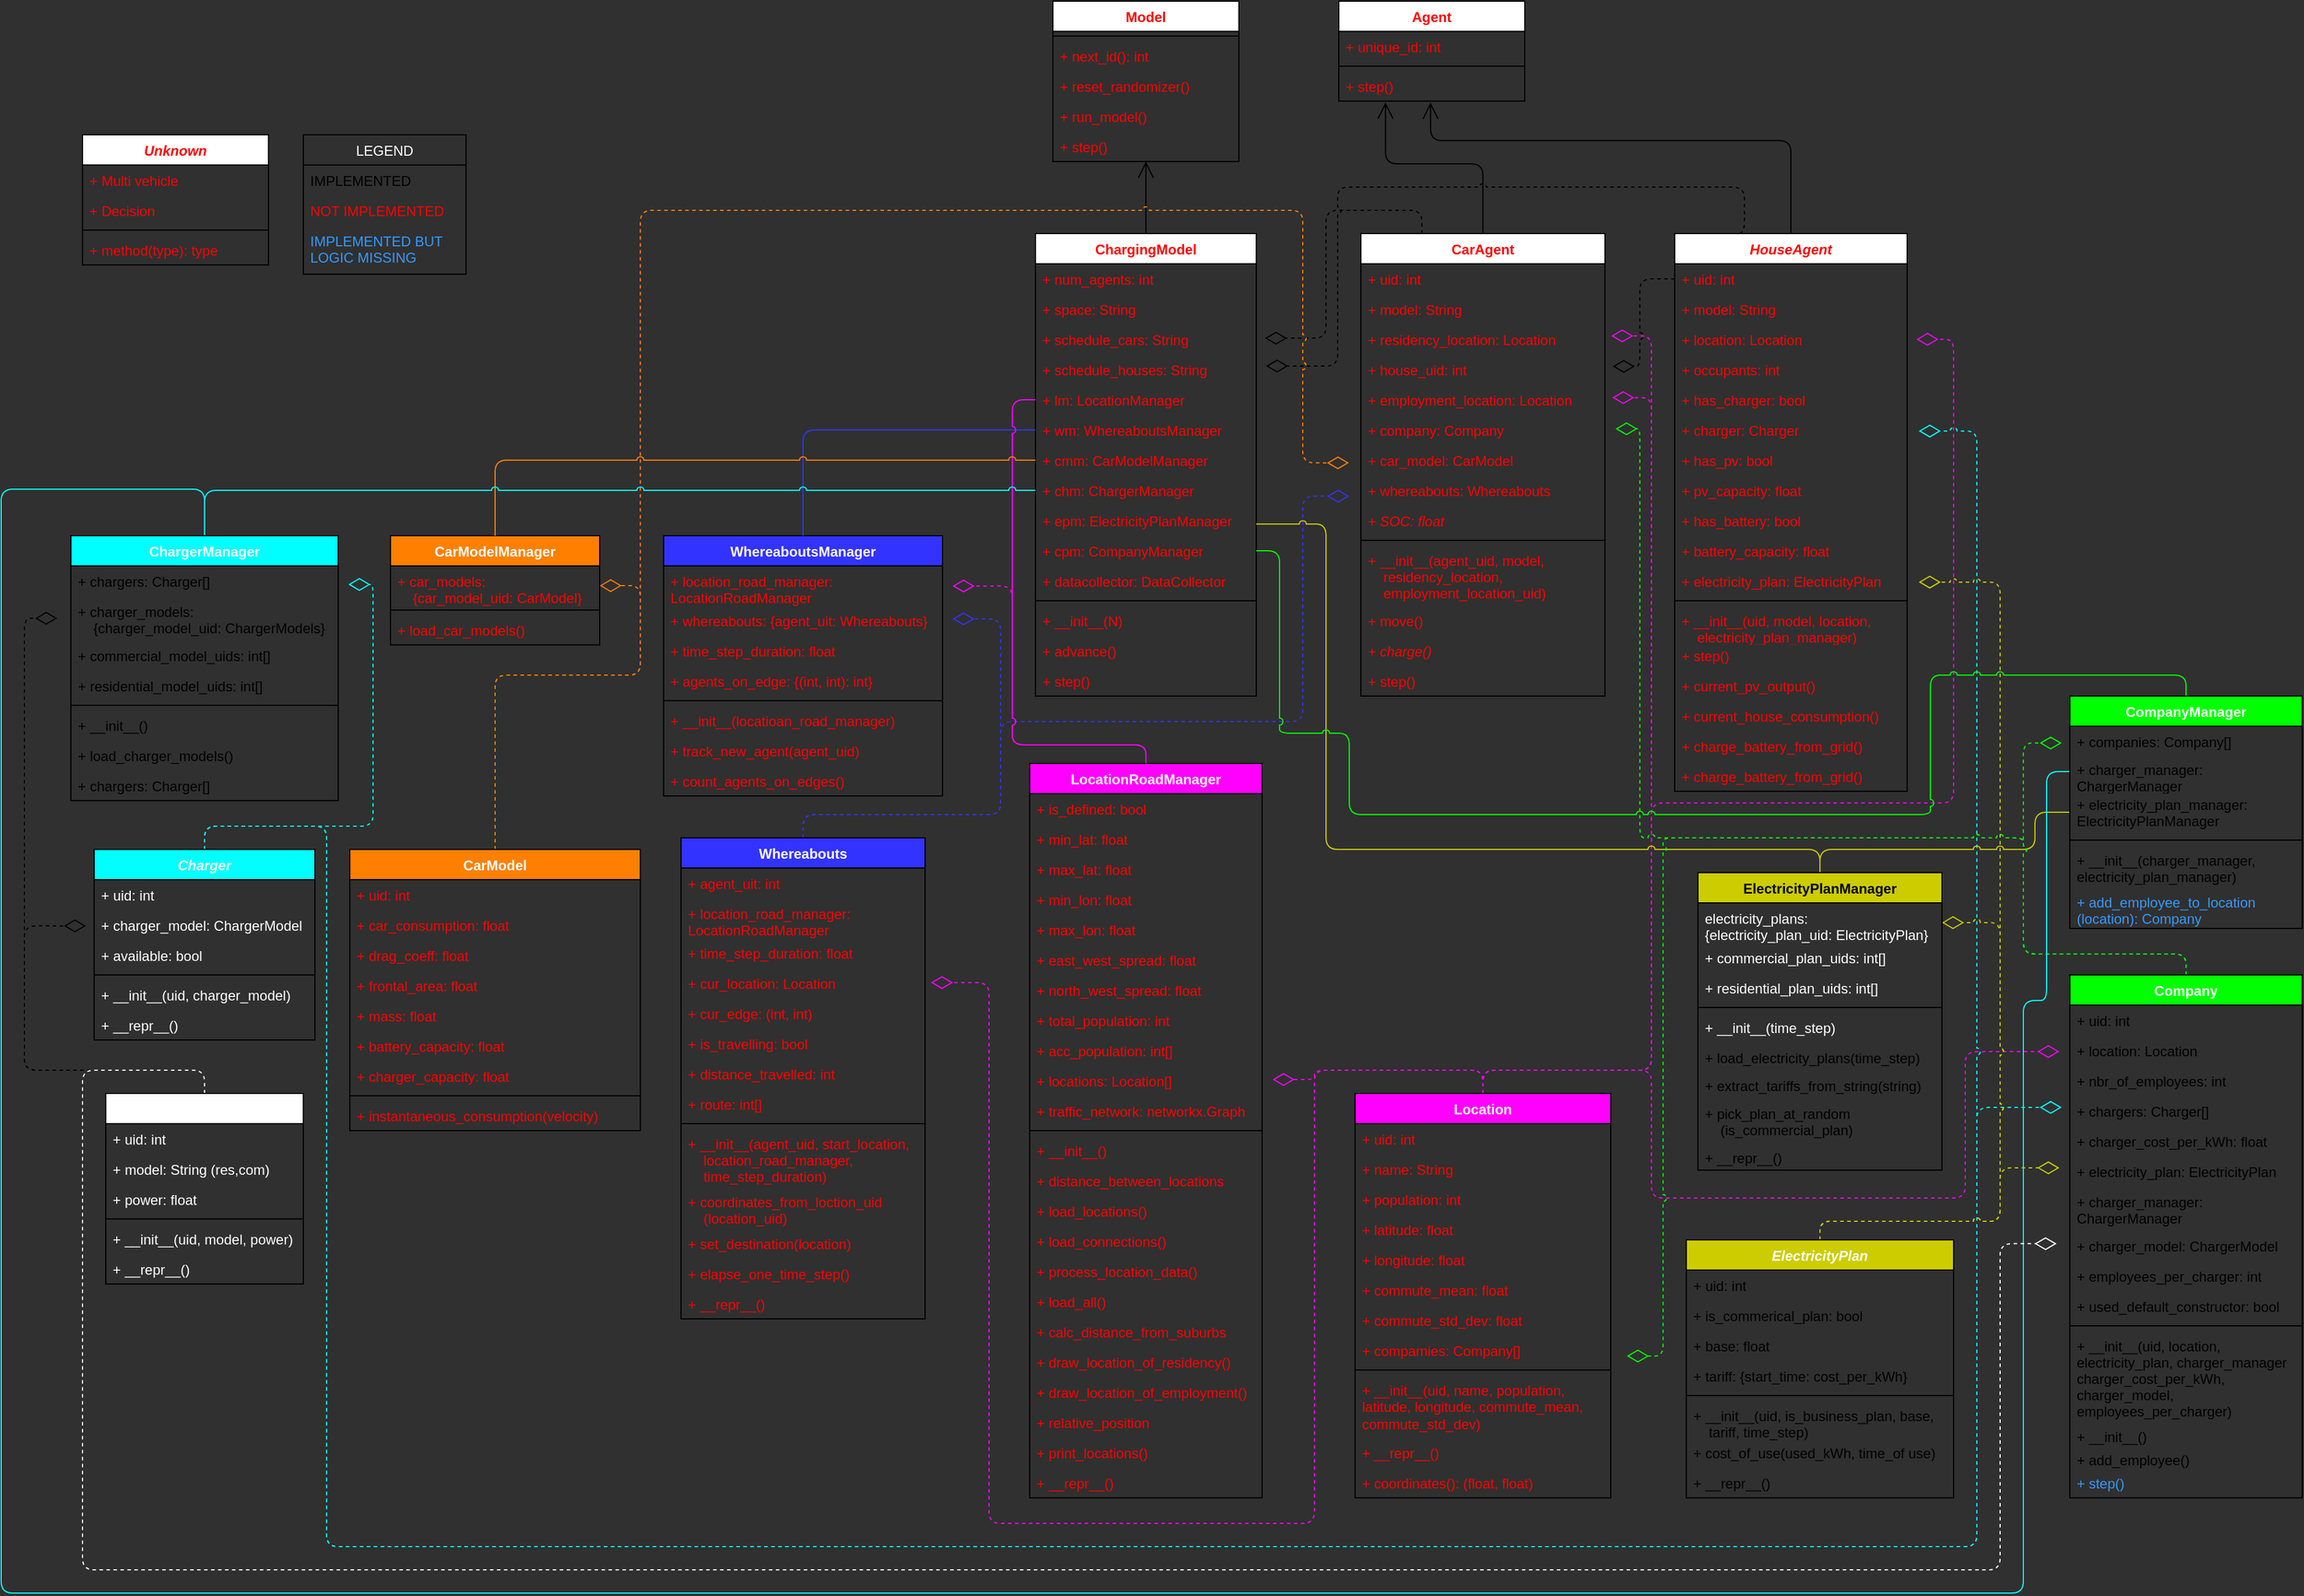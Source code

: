 <mxfile version="13.9.9" type="device"><diagram name="Page-1" id="9f46799a-70d6-7492-0946-bef42562c5a5"><mxGraphModel dx="1082" dy="1372" grid="1" gridSize="10" guides="1" tooltips="1" connect="1" arrows="1" fold="1" page="0" pageScale="1" pageWidth="1169" pageHeight="827" background="#303030" math="0" shadow="0"><root><mxCell id="0"/><mxCell id="1" parent="0"/><mxCell id="goFYkM6oWZtA6T_SrYjB-13" style="edgeStyle=orthogonalEdgeStyle;rounded=1;jumpStyle=arc;orthogonalLoop=1;jettySize=auto;html=1;exitX=0.5;exitY=0;exitDx=0;exitDy=0;entryX=-0.048;entryY=0.692;entryDx=0;entryDy=0;entryPerimeter=0;dashed=1;endArrow=diamondThin;endFill=0;endSize=16;fontColor=#FF0000;strokeColor=#3333FF;" parent="1" source="D9cND3pWGf3RZqrQzG_Z-73" target="W7Yi2uzwECg0SX3x9GeK-90" edge="1"><mxGeometry relative="1" as="geometry"><Array as="points"><mxPoint x="300" y="800"/><mxPoint x="470" y="800"/><mxPoint x="470" y="720"/><mxPoint x="730" y="720"/><mxPoint x="730" y="526"/></Array></mxGeometry></mxCell><mxCell id="D9cND3pWGf3RZqrQzG_Z-5" value="Agent" style="swimlane;fontStyle=1;align=center;verticalAlign=top;childLayout=stackLayout;horizontal=1;startSize=26;horizontalStack=0;resizeParent=1;resizeParentMax=0;resizeLast=0;collapsible=1;marginBottom=0;fontColor=#FF0000;" parent="1" vertex="1"><mxGeometry x="761" y="100" width="160" height="86" as="geometry"/></mxCell><mxCell id="D9cND3pWGf3RZqrQzG_Z-6" value="+ unique_id: int" style="text;strokeColor=none;fillColor=none;align=left;verticalAlign=top;spacingLeft=4;spacingRight=4;overflow=hidden;rotatable=0;points=[[0,0.5],[1,0.5]];portConstraint=eastwest;fontColor=#FF0000;" parent="D9cND3pWGf3RZqrQzG_Z-5" vertex="1"><mxGeometry y="26" width="160" height="26" as="geometry"/></mxCell><mxCell id="D9cND3pWGf3RZqrQzG_Z-7" value="" style="line;strokeWidth=1;fillColor=none;align=left;verticalAlign=middle;spacingTop=-1;spacingLeft=3;spacingRight=3;rotatable=0;labelPosition=right;points=[];portConstraint=eastwest;fontColor=#FF0000;" parent="D9cND3pWGf3RZqrQzG_Z-5" vertex="1"><mxGeometry y="52" width="160" height="8" as="geometry"/></mxCell><mxCell id="D9cND3pWGf3RZqrQzG_Z-8" value="+ step()" style="text;strokeColor=none;fillColor=none;align=left;verticalAlign=top;spacingLeft=4;spacingRight=4;overflow=hidden;rotatable=0;points=[[0,0.5],[1,0.5]];portConstraint=eastwest;fontColor=#FF0000;" parent="D9cND3pWGf3RZqrQzG_Z-5" vertex="1"><mxGeometry y="60" width="160" height="26" as="geometry"/></mxCell><mxCell id="D9cND3pWGf3RZqrQzG_Z-9" value="Model" style="swimlane;fontStyle=1;align=center;verticalAlign=top;childLayout=stackLayout;horizontal=1;startSize=26;horizontalStack=0;resizeParent=1;resizeParentMax=0;resizeLast=0;collapsible=1;marginBottom=0;fontColor=#FF0000;" parent="1" vertex="1"><mxGeometry x="515" y="100" width="160" height="138" as="geometry"/></mxCell><mxCell id="D9cND3pWGf3RZqrQzG_Z-11" value="" style="line;strokeWidth=1;fillColor=none;align=left;verticalAlign=middle;spacingTop=-1;spacingLeft=3;spacingRight=3;rotatable=0;labelPosition=right;points=[];portConstraint=eastwest;fontColor=#FF0000;" parent="D9cND3pWGf3RZqrQzG_Z-9" vertex="1"><mxGeometry y="26" width="160" height="8" as="geometry"/></mxCell><mxCell id="D9cND3pWGf3RZqrQzG_Z-12" value="+ next_id(): int" style="text;strokeColor=none;fillColor=none;align=left;verticalAlign=top;spacingLeft=4;spacingRight=4;overflow=hidden;rotatable=0;points=[[0,0.5],[1,0.5]];portConstraint=eastwest;fontColor=#FF0000;" parent="D9cND3pWGf3RZqrQzG_Z-9" vertex="1"><mxGeometry y="34" width="160" height="26" as="geometry"/></mxCell><mxCell id="D9cND3pWGf3RZqrQzG_Z-13" value="+ reset_randomizer()" style="text;strokeColor=none;fillColor=none;align=left;verticalAlign=top;spacingLeft=4;spacingRight=4;overflow=hidden;rotatable=0;points=[[0,0.5],[1,0.5]];portConstraint=eastwest;fontColor=#FF0000;" parent="D9cND3pWGf3RZqrQzG_Z-9" vertex="1"><mxGeometry y="60" width="160" height="26" as="geometry"/></mxCell><mxCell id="D9cND3pWGf3RZqrQzG_Z-14" value="+ run_model()" style="text;strokeColor=none;fillColor=none;align=left;verticalAlign=top;spacingLeft=4;spacingRight=4;overflow=hidden;rotatable=0;points=[[0,0.5],[1,0.5]];portConstraint=eastwest;fontColor=#FF0000;" parent="D9cND3pWGf3RZqrQzG_Z-9" vertex="1"><mxGeometry y="86" width="160" height="26" as="geometry"/></mxCell><mxCell id="D9cND3pWGf3RZqrQzG_Z-15" value="+ step()" style="text;strokeColor=none;fillColor=none;align=left;verticalAlign=top;spacingLeft=4;spacingRight=4;overflow=hidden;rotatable=0;points=[[0,0.5],[1,0.5]];portConstraint=eastwest;fontColor=#FF0000;" parent="D9cND3pWGf3RZqrQzG_Z-9" vertex="1"><mxGeometry y="112" width="160" height="26" as="geometry"/></mxCell><mxCell id="W7Yi2uzwECg0SX3x9GeK-36" style="edgeStyle=orthogonalEdgeStyle;rounded=1;jumpStyle=arc;orthogonalLoop=1;jettySize=auto;html=1;exitX=0.25;exitY=0;exitDx=0;exitDy=0;entryX=1.039;entryY=0.462;entryDx=0;entryDy=0;entryPerimeter=0;dashed=1;startSize=6;endArrow=diamondThin;endFill=0;endSize=16;fontColor=#FF0000;" parent="1" source="D9cND3pWGf3RZqrQzG_Z-18" target="D9cND3pWGf3RZqrQzG_Z-27" edge="1"><mxGeometry relative="1" as="geometry"><Array as="points"><mxPoint x="832" y="280"/><mxPoint x="750" y="280"/><mxPoint x="750" y="390"/></Array></mxGeometry></mxCell><mxCell id="D9cND3pWGf3RZqrQzG_Z-18" value="CarAgent" style="swimlane;fontStyle=1;align=center;verticalAlign=top;childLayout=stackLayout;horizontal=1;startSize=26;horizontalStack=0;resizeParent=1;resizeParentMax=0;resizeLast=0;collapsible=1;marginBottom=0;fontColor=#FF0000;" parent="1" vertex="1"><mxGeometry x="780" y="300" width="210" height="398" as="geometry"/></mxCell><mxCell id="D9cND3pWGf3RZqrQzG_Z-30" value="+ uid: int" style="text;strokeColor=none;fillColor=none;align=left;verticalAlign=top;spacingLeft=4;spacingRight=4;overflow=hidden;rotatable=0;points=[[0,0.5],[1,0.5]];portConstraint=eastwest;fontColor=#FF0000;" parent="D9cND3pWGf3RZqrQzG_Z-18" vertex="1"><mxGeometry y="26" width="210" height="26" as="geometry"/></mxCell><mxCell id="D9cND3pWGf3RZqrQzG_Z-32" value="+ model: String&#10;" style="text;strokeColor=none;fillColor=none;align=left;verticalAlign=top;spacingLeft=4;spacingRight=4;overflow=hidden;rotatable=0;points=[[0,0.5],[1,0.5]];portConstraint=eastwest;fontColor=#FF0000;" parent="D9cND3pWGf3RZqrQzG_Z-18" vertex="1"><mxGeometry y="52" width="210" height="26" as="geometry"/></mxCell><mxCell id="D9cND3pWGf3RZqrQzG_Z-19" value="+ residency_location: Location" style="text;strokeColor=none;fillColor=none;align=left;verticalAlign=top;spacingLeft=4;spacingRight=4;overflow=hidden;rotatable=0;points=[[0,0.5],[1,0.5]];portConstraint=eastwest;fontColor=#FF0000;" parent="D9cND3pWGf3RZqrQzG_Z-18" vertex="1"><mxGeometry y="78" width="210" height="26" as="geometry"/></mxCell><mxCell id="D9cND3pWGf3RZqrQzG_Z-152" value="+ house_uid: int" style="text;strokeColor=none;fillColor=none;align=left;verticalAlign=top;spacingLeft=4;spacingRight=4;overflow=hidden;rotatable=0;points=[[0,0.5],[1,0.5]];portConstraint=eastwest;fontColor=#FF0000;" parent="D9cND3pWGf3RZqrQzG_Z-18" vertex="1"><mxGeometry y="104" width="210" height="26" as="geometry"/></mxCell><mxCell id="D9cND3pWGf3RZqrQzG_Z-31" value="+ employment_location: Location" style="text;strokeColor=none;fillColor=none;align=left;verticalAlign=top;spacingLeft=4;spacingRight=4;overflow=hidden;rotatable=0;points=[[0,0.5],[1,0.5]];portConstraint=eastwest;fontColor=#FF0000;" parent="D9cND3pWGf3RZqrQzG_Z-18" vertex="1"><mxGeometry y="130" width="210" height="26" as="geometry"/></mxCell><mxCell id="W7Yi2uzwECg0SX3x9GeK-62" value="+ company: Company" style="text;strokeColor=none;fillColor=none;align=left;verticalAlign=top;spacingLeft=4;spacingRight=4;overflow=hidden;rotatable=0;points=[[0,0.5],[1,0.5]];portConstraint=eastwest;fontColor=#FF0000;" parent="D9cND3pWGf3RZqrQzG_Z-18" vertex="1"><mxGeometry y="156" width="210" height="26" as="geometry"/></mxCell><mxCell id="D9cND3pWGf3RZqrQzG_Z-153" value="+ car_model: CarModel" style="text;strokeColor=none;fillColor=none;align=left;verticalAlign=top;spacingLeft=4;spacingRight=4;overflow=hidden;rotatable=0;points=[[0,0.5],[1,0.5]];portConstraint=eastwest;fontColor=#FF0000;" parent="D9cND3pWGf3RZqrQzG_Z-18" vertex="1"><mxGeometry y="182" width="210" height="26" as="geometry"/></mxCell><mxCell id="W7Yi2uzwECg0SX3x9GeK-90" value="+ whereabouts: Whereabouts" style="text;strokeColor=none;fillColor=none;align=left;verticalAlign=top;spacingLeft=4;spacingRight=4;overflow=hidden;rotatable=0;points=[[0,0.5],[1,0.5]];portConstraint=eastwest;fontStyle=0;fontColor=#FF0000;" parent="D9cND3pWGf3RZqrQzG_Z-18" vertex="1"><mxGeometry y="208" width="210" height="26" as="geometry"/></mxCell><mxCell id="D9cND3pWGf3RZqrQzG_Z-35" value="+ SOC: float" style="text;strokeColor=none;fillColor=none;align=left;verticalAlign=top;spacingLeft=4;spacingRight=4;overflow=hidden;rotatable=0;points=[[0,0.5],[1,0.5]];portConstraint=eastwest;fontStyle=2;fontColor=#FF0000;" parent="D9cND3pWGf3RZqrQzG_Z-18" vertex="1"><mxGeometry y="234" width="210" height="26" as="geometry"/></mxCell><mxCell id="D9cND3pWGf3RZqrQzG_Z-20" value="" style="line;strokeWidth=1;fillColor=none;align=left;verticalAlign=middle;spacingTop=-1;spacingLeft=3;spacingRight=3;rotatable=0;labelPosition=right;points=[];portConstraint=eastwest;fontColor=#FF0000;" parent="D9cND3pWGf3RZqrQzG_Z-18" vertex="1"><mxGeometry y="260" width="210" height="8" as="geometry"/></mxCell><mxCell id="D9cND3pWGf3RZqrQzG_Z-21" value="+ __init__(agent_uid, model,&#10;    residency_location,&#10;    employment_location_uid)" style="text;strokeColor=none;fillColor=none;align=left;verticalAlign=top;spacingLeft=4;spacingRight=4;overflow=hidden;rotatable=0;points=[[0,0.5],[1,0.5]];portConstraint=eastwest;fontColor=#FF0000;" parent="D9cND3pWGf3RZqrQzG_Z-18" vertex="1"><mxGeometry y="268" width="210" height="52" as="geometry"/></mxCell><mxCell id="D9cND3pWGf3RZqrQzG_Z-33" value="+ move()" style="text;strokeColor=none;fillColor=none;align=left;verticalAlign=top;spacingLeft=4;spacingRight=4;overflow=hidden;rotatable=0;points=[[0,0.5],[1,0.5]];portConstraint=eastwest;fontColor=#FF0000;" parent="D9cND3pWGf3RZqrQzG_Z-18" vertex="1"><mxGeometry y="320" width="210" height="26" as="geometry"/></mxCell><mxCell id="D9cND3pWGf3RZqrQzG_Z-34" value="+ charge()" style="text;strokeColor=none;fillColor=none;align=left;verticalAlign=top;spacingLeft=4;spacingRight=4;overflow=hidden;rotatable=0;points=[[0,0.5],[1,0.5]];portConstraint=eastwest;fontStyle=2;fontColor=#FF0000;" parent="D9cND3pWGf3RZqrQzG_Z-18" vertex="1"><mxGeometry y="346" width="210" height="26" as="geometry"/></mxCell><mxCell id="W7Yi2uzwECg0SX3x9GeK-124" value="+ step()" style="text;strokeColor=none;fillColor=none;align=left;verticalAlign=top;spacingLeft=4;spacingRight=4;overflow=hidden;rotatable=0;points=[[0,0.5],[1,0.5]];portConstraint=eastwest;fontColor=#FF0000;" parent="D9cND3pWGf3RZqrQzG_Z-18" vertex="1"><mxGeometry y="372" width="210" height="26" as="geometry"/></mxCell><mxCell id="D9cND3pWGf3RZqrQzG_Z-22" value="ChargingModel" style="swimlane;fontStyle=1;align=center;verticalAlign=top;childLayout=stackLayout;horizontal=1;startSize=26;horizontalStack=0;resizeParent=1;resizeParentMax=0;resizeLast=0;collapsible=1;marginBottom=0;fontColor=#FF0000;" parent="1" vertex="1"><mxGeometry x="500" y="300" width="190" height="398" as="geometry"/></mxCell><mxCell id="D9cND3pWGf3RZqrQzG_Z-23" value="+ num_agents: int" style="text;strokeColor=none;fillColor=none;align=left;verticalAlign=top;spacingLeft=4;spacingRight=4;overflow=hidden;rotatable=0;points=[[0,0.5],[1,0.5]];portConstraint=eastwest;fontColor=#FF0000;" parent="D9cND3pWGf3RZqrQzG_Z-22" vertex="1"><mxGeometry y="26" width="190" height="26" as="geometry"/></mxCell><mxCell id="D9cND3pWGf3RZqrQzG_Z-123" value="+ space: String" style="text;strokeColor=none;fillColor=none;align=left;verticalAlign=top;spacingLeft=4;spacingRight=4;overflow=hidden;rotatable=0;points=[[0,0.5],[1,0.5]];portConstraint=eastwest;fontColor=#FF0000;" parent="D9cND3pWGf3RZqrQzG_Z-22" vertex="1"><mxGeometry y="52" width="190" height="26" as="geometry"/></mxCell><mxCell id="D9cND3pWGf3RZqrQzG_Z-27" value="+ schedule_cars: String" style="text;strokeColor=none;fillColor=none;align=left;verticalAlign=top;spacingLeft=4;spacingRight=4;overflow=hidden;rotatable=0;points=[[0,0.5],[1,0.5]];portConstraint=eastwest;fontColor=#FF0000;" parent="D9cND3pWGf3RZqrQzG_Z-22" vertex="1"><mxGeometry y="78" width="190" height="26" as="geometry"/></mxCell><mxCell id="W7Yi2uzwECg0SX3x9GeK-26" value="+ schedule_houses: String" style="text;strokeColor=none;fillColor=none;align=left;verticalAlign=top;spacingLeft=4;spacingRight=4;overflow=hidden;rotatable=0;points=[[0,0.5],[1,0.5]];portConstraint=eastwest;fontColor=#FF0000;" parent="D9cND3pWGf3RZqrQzG_Z-22" vertex="1"><mxGeometry y="104" width="190" height="26" as="geometry"/></mxCell><mxCell id="D9cND3pWGf3RZqrQzG_Z-177" value="+ lm: LocationManager&#10;" style="text;strokeColor=none;fillColor=none;align=left;verticalAlign=top;spacingLeft=4;spacingRight=4;overflow=hidden;rotatable=0;points=[[0,0.5],[1,0.5]];portConstraint=eastwest;fontColor=#FF0000;" parent="D9cND3pWGf3RZqrQzG_Z-22" vertex="1"><mxGeometry y="130" width="190" height="26" as="geometry"/></mxCell><mxCell id="D9cND3pWGf3RZqrQzG_Z-29" value="+ wm: WhereaboutsManager&#10;" style="text;strokeColor=none;fillColor=none;align=left;verticalAlign=top;spacingLeft=4;spacingRight=4;overflow=hidden;rotatable=0;points=[[0,0.5],[1,0.5]];portConstraint=eastwest;fontColor=#FF0000;" parent="D9cND3pWGf3RZqrQzG_Z-22" vertex="1"><mxGeometry y="156" width="190" height="26" as="geometry"/></mxCell><mxCell id="D9cND3pWGf3RZqrQzG_Z-178" value="+ cmm: CarModelManager&#10;" style="text;strokeColor=none;fillColor=none;align=left;verticalAlign=top;spacingLeft=4;spacingRight=4;overflow=hidden;rotatable=0;points=[[0,0.5],[1,0.5]];portConstraint=eastwest;fontColor=#FF0000;" parent="D9cND3pWGf3RZqrQzG_Z-22" vertex="1"><mxGeometry y="182" width="190" height="26" as="geometry"/></mxCell><mxCell id="W7Yi2uzwECg0SX3x9GeK-70" value="+ chm: ChargerManager&#10;" style="text;strokeColor=none;fillColor=none;align=left;verticalAlign=top;spacingLeft=4;spacingRight=4;overflow=hidden;rotatable=0;points=[[0,0.5],[1,0.5]];portConstraint=eastwest;fontColor=#FF0000;" parent="D9cND3pWGf3RZqrQzG_Z-22" vertex="1"><mxGeometry y="208" width="190" height="26" as="geometry"/></mxCell><mxCell id="W7Yi2uzwECg0SX3x9GeK-1" value="+ epm: ElectricityPlanManager" style="text;strokeColor=none;fillColor=none;align=left;verticalAlign=top;spacingLeft=4;spacingRight=4;overflow=hidden;rotatable=0;points=[[0,0.5],[1,0.5]];portConstraint=eastwest;fontColor=#FF0000;" parent="D9cND3pWGf3RZqrQzG_Z-22" vertex="1"><mxGeometry y="234" width="190" height="26" as="geometry"/></mxCell><mxCell id="y9fFGEMuRTooOTjAi2xt-1" value="+ cpm: CompanyManager" style="text;strokeColor=none;fillColor=none;align=left;verticalAlign=top;spacingLeft=4;spacingRight=4;overflow=hidden;rotatable=0;points=[[0,0.5],[1,0.5]];portConstraint=eastwest;fontColor=#FF0000;" vertex="1" parent="D9cND3pWGf3RZqrQzG_Z-22"><mxGeometry y="260" width="190" height="26" as="geometry"/></mxCell><mxCell id="W7Yi2uzwECg0SX3x9GeK-48" value="+ datacollector: DataCollector" style="text;strokeColor=none;fillColor=none;align=left;verticalAlign=top;spacingLeft=4;spacingRight=4;overflow=hidden;rotatable=0;points=[[0,0.5],[1,0.5]];portConstraint=eastwest;fontColor=#FF0000;" parent="D9cND3pWGf3RZqrQzG_Z-22" vertex="1"><mxGeometry y="286" width="190" height="26" as="geometry"/></mxCell><mxCell id="D9cND3pWGf3RZqrQzG_Z-24" value="" style="line;strokeWidth=1;fillColor=none;align=left;verticalAlign=middle;spacingTop=-1;spacingLeft=3;spacingRight=3;rotatable=0;labelPosition=right;points=[];portConstraint=eastwest;fontColor=#FF0000;" parent="D9cND3pWGf3RZqrQzG_Z-22" vertex="1"><mxGeometry y="312" width="190" height="8" as="geometry"/></mxCell><mxCell id="D9cND3pWGf3RZqrQzG_Z-28" value="+ __init__(N)" style="text;strokeColor=none;fillColor=none;align=left;verticalAlign=top;spacingLeft=4;spacingRight=4;overflow=hidden;rotatable=0;points=[[0,0.5],[1,0.5]];portConstraint=eastwest;fontColor=#FF0000;" parent="D9cND3pWGf3RZqrQzG_Z-22" vertex="1"><mxGeometry y="320" width="190" height="26" as="geometry"/></mxCell><mxCell id="D9cND3pWGf3RZqrQzG_Z-25" value="+ advance()" style="text;strokeColor=none;fillColor=none;align=left;verticalAlign=top;spacingLeft=4;spacingRight=4;overflow=hidden;rotatable=0;points=[[0,0.5],[1,0.5]];portConstraint=eastwest;fontColor=#FF0000;" parent="D9cND3pWGf3RZqrQzG_Z-22" vertex="1"><mxGeometry y="346" width="190" height="26" as="geometry"/></mxCell><mxCell id="W7Yi2uzwECg0SX3x9GeK-123" value="+ step()" style="text;strokeColor=none;fillColor=none;align=left;verticalAlign=top;spacingLeft=4;spacingRight=4;overflow=hidden;rotatable=0;points=[[0,0.5],[1,0.5]];portConstraint=eastwest;fontColor=#FF0000;" parent="D9cND3pWGf3RZqrQzG_Z-22" vertex="1"><mxGeometry y="372" width="190" height="26" as="geometry"/></mxCell><mxCell id="W7Yi2uzwECg0SX3x9GeK-39" style="edgeStyle=orthogonalEdgeStyle;rounded=1;jumpStyle=arc;orthogonalLoop=1;jettySize=auto;html=1;exitX=0.5;exitY=0;exitDx=0;exitDy=0;entryX=1.045;entryY=0.462;entryDx=0;entryDy=0;entryPerimeter=0;dashed=1;startSize=6;endArrow=diamondThin;endFill=0;endSize=16;fontColor=#FF0000;strokeColor=#FF00FF;" parent="1" source="D9cND3pWGf3RZqrQzG_Z-36" target="W7Yi2uzwECg0SX3x9GeK-14" edge="1"><mxGeometry relative="1" as="geometry"><Array as="points"><mxPoint x="885" y="1020"/><mxPoint x="740" y="1020"/><mxPoint x="740" y="1028"/></Array></mxGeometry></mxCell><mxCell id="goFYkM6oWZtA6T_SrYjB-5" style="edgeStyle=orthogonalEdgeStyle;rounded=1;orthogonalLoop=1;jettySize=auto;html=1;exitX=0.5;exitY=0;exitDx=0;exitDy=0;entryX=1.04;entryY=0.5;entryDx=0;entryDy=0;dashed=1;endArrow=diamondThin;endFill=0;endSize=16;fontColor=#FF0000;entryPerimeter=0;jumpStyle=arc;strokeColor=#FF00FF;" parent="1" source="D9cND3pWGf3RZqrQzG_Z-36" target="D9cND3pWGf3RZqrQzG_Z-130" edge="1"><mxGeometry relative="1" as="geometry"><Array as="points"><mxPoint x="885" y="1020"/><mxPoint x="1030" y="1020"/><mxPoint x="1030" y="790"/><mxPoint x="1290" y="790"/><mxPoint x="1290" y="391"/></Array></mxGeometry></mxCell><mxCell id="goFYkM6oWZtA6T_SrYjB-8" style="edgeStyle=orthogonalEdgeStyle;rounded=1;jumpStyle=arc;orthogonalLoop=1;jettySize=auto;html=1;exitX=0.5;exitY=0;exitDx=0;exitDy=0;dashed=1;endArrow=diamondThin;endFill=0;endSize=16;fontColor=#FF0000;entryX=1.03;entryY=0.43;entryDx=0;entryDy=0;entryPerimeter=0;strokeColor=#FF00FF;" parent="1" source="D9cND3pWGf3RZqrQzG_Z-36" target="D9cND3pWGf3RZqrQzG_Z-31" edge="1"><mxGeometry relative="1" as="geometry"><mxPoint x="1030" y="440" as="targetPoint"/><Array as="points"><mxPoint x="885" y="1020"/><mxPoint x="1030" y="1020"/><mxPoint x="1030" y="441"/></Array></mxGeometry></mxCell><mxCell id="goFYkM6oWZtA6T_SrYjB-9" style="edgeStyle=orthogonalEdgeStyle;rounded=1;jumpStyle=arc;orthogonalLoop=1;jettySize=auto;html=1;exitX=0.5;exitY=0;exitDx=0;exitDy=0;entryX=1.026;entryY=0.387;entryDx=0;entryDy=0;entryPerimeter=0;dashed=1;endArrow=diamondThin;endFill=0;endSize=16;fontColor=#FF0000;strokeColor=#FF00FF;" parent="1" source="D9cND3pWGf3RZqrQzG_Z-36" target="D9cND3pWGf3RZqrQzG_Z-19" edge="1"><mxGeometry relative="1" as="geometry"><Array as="points"><mxPoint x="885" y="1020"/><mxPoint x="1030" y="1020"/><mxPoint x="1030" y="388"/></Array></mxGeometry></mxCell><mxCell id="goFYkM6oWZtA6T_SrYjB-12" style="edgeStyle=orthogonalEdgeStyle;rounded=1;jumpStyle=arc;orthogonalLoop=1;jettySize=auto;html=1;exitX=0.5;exitY=0;exitDx=0;exitDy=0;entryX=1.024;entryY=0.485;entryDx=0;entryDy=0;entryPerimeter=0;dashed=1;endArrow=diamondThin;endFill=0;endSize=16;fontColor=#FF0000;strokeColor=#FF00FF;" parent="1" source="D9cND3pWGf3RZqrQzG_Z-36" target="D9cND3pWGf3RZqrQzG_Z-74" edge="1"><mxGeometry relative="1" as="geometry"><Array as="points"><mxPoint x="885" y="1020"/><mxPoint x="740" y="1020"/><mxPoint x="740" y="1410"/><mxPoint x="460" y="1410"/><mxPoint x="460" y="945"/></Array></mxGeometry></mxCell><mxCell id="goFYkM6oWZtA6T_SrYjB-14" style="edgeStyle=orthogonalEdgeStyle;rounded=1;jumpStyle=arc;orthogonalLoop=1;jettySize=auto;html=1;exitX=0.5;exitY=0;exitDx=0;exitDy=0;dashed=1;endArrow=diamondThin;endFill=0;endSize=16;fontColor=#FF0000;entryX=-0.045;entryY=0.538;entryDx=0;entryDy=0;entryPerimeter=0;strokeColor=#FF00FF;" parent="1" source="D9cND3pWGf3RZqrQzG_Z-36" target="W7Yi2uzwECg0SX3x9GeK-58" edge="1"><mxGeometry relative="1" as="geometry"><Array as="points"><mxPoint x="885" y="1020"/><mxPoint x="1030" y="1020"/><mxPoint x="1030" y="1130"/><mxPoint x="1300" y="1130"/><mxPoint x="1300" y="1004"/></Array></mxGeometry></mxCell><mxCell id="D9cND3pWGf3RZqrQzG_Z-36" value="Location" style="swimlane;fontStyle=1;align=center;verticalAlign=top;childLayout=stackLayout;horizontal=1;startSize=26;horizontalStack=0;resizeParent=1;resizeParentMax=0;resizeLast=0;collapsible=1;marginBottom=0;fontColor=#FFFFFF;fillColor=#FF00FF;" parent="1" vertex="1"><mxGeometry x="775" y="1040" width="220" height="348" as="geometry"/></mxCell><mxCell id="D9cND3pWGf3RZqrQzG_Z-37" value="+ uid: int" style="text;strokeColor=none;fillColor=none;align=left;verticalAlign=top;spacingLeft=4;spacingRight=4;overflow=hidden;rotatable=0;points=[[0,0.5],[1,0.5]];portConstraint=eastwest;fontColor=#FF0000;" parent="D9cND3pWGf3RZqrQzG_Z-36" vertex="1"><mxGeometry y="26" width="220" height="26" as="geometry"/></mxCell><mxCell id="D9cND3pWGf3RZqrQzG_Z-40" value="+ name: String" style="text;strokeColor=none;fillColor=none;align=left;verticalAlign=top;spacingLeft=4;spacingRight=4;overflow=hidden;rotatable=0;points=[[0,0.5],[1,0.5]];portConstraint=eastwest;fontColor=#FF0000;" parent="D9cND3pWGf3RZqrQzG_Z-36" vertex="1"><mxGeometry y="52" width="220" height="26" as="geometry"/></mxCell><mxCell id="goFYkM6oWZtA6T_SrYjB-1" value="+ population: int" style="text;strokeColor=none;fillColor=none;align=left;verticalAlign=top;spacingLeft=4;spacingRight=4;overflow=hidden;rotatable=0;points=[[0,0.5],[1,0.5]];portConstraint=eastwest;fontColor=#FF0000;" parent="D9cND3pWGf3RZqrQzG_Z-36" vertex="1"><mxGeometry y="78" width="220" height="26" as="geometry"/></mxCell><mxCell id="D9cND3pWGf3RZqrQzG_Z-41" value="+ latitude: float" style="text;strokeColor=none;fillColor=none;align=left;verticalAlign=top;spacingLeft=4;spacingRight=4;overflow=hidden;rotatable=0;points=[[0,0.5],[1,0.5]];portConstraint=eastwest;fontColor=#FF0000;" parent="D9cND3pWGf3RZqrQzG_Z-36" vertex="1"><mxGeometry y="104" width="220" height="26" as="geometry"/></mxCell><mxCell id="D9cND3pWGf3RZqrQzG_Z-42" value="+ longitude: float" style="text;strokeColor=none;fillColor=none;align=left;verticalAlign=top;spacingLeft=4;spacingRight=4;overflow=hidden;rotatable=0;points=[[0,0.5],[1,0.5]];portConstraint=eastwest;fontColor=#FF0000;" parent="D9cND3pWGf3RZqrQzG_Z-36" vertex="1"><mxGeometry y="130" width="220" height="26" as="geometry"/></mxCell><mxCell id="D9cND3pWGf3RZqrQzG_Z-43" value="+ commute_mean: float" style="text;strokeColor=none;fillColor=none;align=left;verticalAlign=top;spacingLeft=4;spacingRight=4;overflow=hidden;rotatable=0;points=[[0,0.5],[1,0.5]];portConstraint=eastwest;fontColor=#FF0000;" parent="D9cND3pWGf3RZqrQzG_Z-36" vertex="1"><mxGeometry y="156" width="220" height="26" as="geometry"/></mxCell><mxCell id="D9cND3pWGf3RZqrQzG_Z-44" value="+ commute_std_dev: float" style="text;strokeColor=none;fillColor=none;align=left;verticalAlign=top;spacingLeft=4;spacingRight=4;overflow=hidden;rotatable=0;points=[[0,0.5],[1,0.5]];portConstraint=eastwest;fontColor=#FF0000;" parent="D9cND3pWGf3RZqrQzG_Z-36" vertex="1"><mxGeometry y="182" width="220" height="26" as="geometry"/></mxCell><mxCell id="W7Yi2uzwECg0SX3x9GeK-91" value="+ compamies: Company[]" style="text;strokeColor=none;fillColor=none;align=left;verticalAlign=top;spacingLeft=4;spacingRight=4;overflow=hidden;rotatable=0;points=[[0,0.5],[1,0.5]];portConstraint=eastwest;fontColor=#FF0000;" parent="D9cND3pWGf3RZqrQzG_Z-36" vertex="1"><mxGeometry y="208" width="220" height="26" as="geometry"/></mxCell><mxCell id="D9cND3pWGf3RZqrQzG_Z-38" value="" style="line;strokeWidth=1;fillColor=none;align=left;verticalAlign=middle;spacingTop=-1;spacingLeft=3;spacingRight=3;rotatable=0;labelPosition=right;points=[];portConstraint=eastwest;fontColor=#FF0000;" parent="D9cND3pWGf3RZqrQzG_Z-36" vertex="1"><mxGeometry y="234" width="220" height="8" as="geometry"/></mxCell><mxCell id="D9cND3pWGf3RZqrQzG_Z-39" value="+ __init__(uid, name, population,&#10;latitude, longitude, commute_mean,&#10;commute_std_dev)" style="text;strokeColor=none;fillColor=none;align=left;verticalAlign=top;spacingLeft=4;spacingRight=4;overflow=hidden;rotatable=0;points=[[0,0.5],[1,0.5]];portConstraint=eastwest;whiteSpace=wrap;fontColor=#FF0000;" parent="D9cND3pWGf3RZqrQzG_Z-36" vertex="1"><mxGeometry y="242" width="220" height="54" as="geometry"/></mxCell><mxCell id="W7Yi2uzwECg0SX3x9GeK-102" value="+ __repr__()" style="text;strokeColor=none;fillColor=none;align=left;verticalAlign=top;spacingLeft=4;spacingRight=4;overflow=hidden;rotatable=0;points=[[0,0.5],[1,0.5]];portConstraint=eastwest;fontColor=#FF0000;" parent="D9cND3pWGf3RZqrQzG_Z-36" vertex="1"><mxGeometry y="296" width="220" height="26" as="geometry"/></mxCell><mxCell id="W7Yi2uzwECg0SX3x9GeK-117" value="+ coordinates(): (float, float)" style="text;strokeColor=none;fillColor=none;align=left;verticalAlign=top;spacingLeft=4;spacingRight=4;overflow=hidden;rotatable=0;points=[[0,0.5],[1,0.5]];portConstraint=eastwest;fontColor=#FF0000;" parent="D9cND3pWGf3RZqrQzG_Z-36" vertex="1"><mxGeometry y="322" width="220" height="26" as="geometry"/></mxCell><mxCell id="goFYkM6oWZtA6T_SrYjB-15" style="edgeStyle=orthogonalEdgeStyle;rounded=1;jumpStyle=arc;orthogonalLoop=1;jettySize=auto;html=1;exitX=0.5;exitY=0;exitDx=0;exitDy=0;entryX=1.036;entryY=0.51;entryDx=0;entryDy=0;entryPerimeter=0;dashed=1;endArrow=diamondThin;endFill=0;endSize=16;fontColor=#FFFFFF;strokeColor=#FF00FF;" parent="1" source="D9cND3pWGf3RZqrQzG_Z-46" target="D9cND3pWGf3RZqrQzG_Z-83" edge="1"><mxGeometry relative="1" as="geometry"><Array as="points"><mxPoint x="595" y="740"/><mxPoint x="480" y="740"/><mxPoint x="480" y="603"/></Array></mxGeometry></mxCell><mxCell id="D9cND3pWGf3RZqrQzG_Z-46" value="LocationRoadManager" style="swimlane;fontStyle=1;align=center;verticalAlign=top;childLayout=stackLayout;horizontal=1;startSize=26;horizontalStack=0;resizeParent=1;resizeParentMax=0;resizeLast=0;collapsible=1;marginBottom=0;fillColor=#FF00FF;fontColor=#FFFFFF;" parent="1" vertex="1"><mxGeometry x="495" y="756" width="200" height="632" as="geometry"><mxRectangle x="490" y="711" width="160" height="26" as="alternateBounds"/></mxGeometry></mxCell><mxCell id="D9cND3pWGf3RZqrQzG_Z-47" value="+ is_defined: bool" style="text;strokeColor=none;fillColor=none;align=left;verticalAlign=top;spacingLeft=4;spacingRight=4;overflow=hidden;rotatable=0;points=[[0,0.5],[1,0.5]];portConstraint=eastwest;fontColor=#FF0000;" parent="D9cND3pWGf3RZqrQzG_Z-46" vertex="1"><mxGeometry y="26" width="200" height="26" as="geometry"/></mxCell><mxCell id="W7Yi2uzwECg0SX3x9GeK-22" value="+ min_lat: float" style="text;strokeColor=none;fillColor=none;align=left;verticalAlign=top;spacingLeft=4;spacingRight=4;overflow=hidden;rotatable=0;points=[[0,0.5],[1,0.5]];portConstraint=eastwest;fontColor=#FF0000;" parent="D9cND3pWGf3RZqrQzG_Z-46" vertex="1"><mxGeometry y="52" width="200" height="26" as="geometry"/></mxCell><mxCell id="W7Yi2uzwECg0SX3x9GeK-21" value="+ max_lat: float" style="text;strokeColor=none;fillColor=none;align=left;verticalAlign=top;spacingLeft=4;spacingRight=4;overflow=hidden;rotatable=0;points=[[0,0.5],[1,0.5]];portConstraint=eastwest;fontColor=#FF0000;" parent="D9cND3pWGf3RZqrQzG_Z-46" vertex="1"><mxGeometry y="78" width="200" height="26" as="geometry"/></mxCell><mxCell id="W7Yi2uzwECg0SX3x9GeK-20" value="+ min_lon: float" style="text;strokeColor=none;fillColor=none;align=left;verticalAlign=top;spacingLeft=4;spacingRight=4;overflow=hidden;rotatable=0;points=[[0,0.5],[1,0.5]];portConstraint=eastwest;fontColor=#FF0000;" parent="D9cND3pWGf3RZqrQzG_Z-46" vertex="1"><mxGeometry y="104" width="200" height="26" as="geometry"/></mxCell><mxCell id="W7Yi2uzwECg0SX3x9GeK-19" value="+ max_lon: float" style="text;strokeColor=none;fillColor=none;align=left;verticalAlign=top;spacingLeft=4;spacingRight=4;overflow=hidden;rotatable=0;points=[[0,0.5],[1,0.5]];portConstraint=eastwest;fontColor=#FF0000;" parent="D9cND3pWGf3RZqrQzG_Z-46" vertex="1"><mxGeometry y="130" width="200" height="26" as="geometry"/></mxCell><mxCell id="W7Yi2uzwECg0SX3x9GeK-18" value="+ east_west_spread: float" style="text;strokeColor=none;fillColor=none;align=left;verticalAlign=top;spacingLeft=4;spacingRight=4;overflow=hidden;rotatable=0;points=[[0,0.5],[1,0.5]];portConstraint=eastwest;fontColor=#FF0000;" parent="D9cND3pWGf3RZqrQzG_Z-46" vertex="1"><mxGeometry y="156" width="200" height="26" as="geometry"/></mxCell><mxCell id="W7Yi2uzwECg0SX3x9GeK-17" value="+ north_west_spread: float" style="text;strokeColor=none;fillColor=none;align=left;verticalAlign=top;spacingLeft=4;spacingRight=4;overflow=hidden;rotatable=0;points=[[0,0.5],[1,0.5]];portConstraint=eastwest;fontColor=#FF0000;" parent="D9cND3pWGf3RZqrQzG_Z-46" vertex="1"><mxGeometry y="182" width="200" height="26" as="geometry"/></mxCell><mxCell id="W7Yi2uzwECg0SX3x9GeK-16" value="+ total_population: int" style="text;strokeColor=none;fillColor=none;align=left;verticalAlign=top;spacingLeft=4;spacingRight=4;overflow=hidden;rotatable=0;points=[[0,0.5],[1,0.5]];portConstraint=eastwest;fontColor=#FF0000;" parent="D9cND3pWGf3RZqrQzG_Z-46" vertex="1"><mxGeometry y="208" width="200" height="26" as="geometry"/></mxCell><mxCell id="W7Yi2uzwECg0SX3x9GeK-15" value="+ acc_population: int[]" style="text;strokeColor=none;fillColor=none;align=left;verticalAlign=top;spacingLeft=4;spacingRight=4;overflow=hidden;rotatable=0;points=[[0,0.5],[1,0.5]];portConstraint=eastwest;fontColor=#FF0000;" parent="D9cND3pWGf3RZqrQzG_Z-46" vertex="1"><mxGeometry y="234" width="200" height="26" as="geometry"/></mxCell><mxCell id="W7Yi2uzwECg0SX3x9GeK-14" value="+ locations: Location[]" style="text;strokeColor=none;fillColor=none;align=left;verticalAlign=top;spacingLeft=4;spacingRight=4;overflow=hidden;rotatable=0;points=[[0,0.5],[1,0.5]];portConstraint=eastwest;fontColor=#FF0000;" parent="D9cND3pWGf3RZqrQzG_Z-46" vertex="1"><mxGeometry y="260" width="200" height="26" as="geometry"/></mxCell><mxCell id="D9cND3pWGf3RZqrQzG_Z-49" value="+ traffic_network: networkx.Graph" style="text;strokeColor=none;fillColor=none;align=left;verticalAlign=top;spacingLeft=4;spacingRight=4;overflow=hidden;rotatable=0;points=[[0,0.5],[1,0.5]];portConstraint=eastwest;fontColor=#FF0000;" parent="D9cND3pWGf3RZqrQzG_Z-46" vertex="1"><mxGeometry y="286" width="200" height="26" as="geometry"/></mxCell><mxCell id="D9cND3pWGf3RZqrQzG_Z-48" value="" style="line;strokeWidth=1;fillColor=none;align=left;verticalAlign=middle;spacingTop=-1;spacingLeft=3;spacingRight=3;rotatable=0;labelPosition=right;points=[];portConstraint=eastwest;fontColor=#FF0000;" parent="D9cND3pWGf3RZqrQzG_Z-46" vertex="1"><mxGeometry y="312" width="200" height="8" as="geometry"/></mxCell><mxCell id="D9cND3pWGf3RZqrQzG_Z-51" value="+ __init__()" style="text;strokeColor=none;fillColor=none;align=left;verticalAlign=top;spacingLeft=4;spacingRight=4;overflow=hidden;rotatable=0;points=[[0,0.5],[1,0.5]];portConstraint=eastwest;fontColor=#FF0000;" parent="D9cND3pWGf3RZqrQzG_Z-46" vertex="1"><mxGeometry y="320" width="200" height="26" as="geometry"/></mxCell><mxCell id="W7Yi2uzwECg0SX3x9GeK-101" value="+ distance_between_locations" style="text;strokeColor=none;fillColor=none;align=left;verticalAlign=top;spacingLeft=4;spacingRight=4;overflow=hidden;rotatable=0;points=[[0,0.5],[1,0.5]];portConstraint=eastwest;fontColor=#FF0000;" parent="D9cND3pWGf3RZqrQzG_Z-46" vertex="1"><mxGeometry y="346" width="200" height="26" as="geometry"/></mxCell><mxCell id="D9cND3pWGf3RZqrQzG_Z-52" value="+ load_locations()" style="text;strokeColor=none;fillColor=none;align=left;verticalAlign=top;spacingLeft=4;spacingRight=4;overflow=hidden;rotatable=0;points=[[0,0.5],[1,0.5]];portConstraint=eastwest;fontColor=#FF0000;" parent="D9cND3pWGf3RZqrQzG_Z-46" vertex="1"><mxGeometry y="372" width="200" height="26" as="geometry"/></mxCell><mxCell id="D9cND3pWGf3RZqrQzG_Z-53" value="+ load_connections()" style="text;strokeColor=none;fillColor=none;align=left;verticalAlign=top;spacingLeft=4;spacingRight=4;overflow=hidden;rotatable=0;points=[[0,0.5],[1,0.5]];portConstraint=eastwest;fontColor=#FF0000;" parent="D9cND3pWGf3RZqrQzG_Z-46" vertex="1"><mxGeometry y="398" width="200" height="26" as="geometry"/></mxCell><mxCell id="D9cND3pWGf3RZqrQzG_Z-54" value="+ process_location_data()" style="text;strokeColor=none;fillColor=none;align=left;verticalAlign=top;spacingLeft=4;spacingRight=4;overflow=hidden;rotatable=0;points=[[0,0.5],[1,0.5]];portConstraint=eastwest;fontColor=#FF0000;" parent="D9cND3pWGf3RZqrQzG_Z-46" vertex="1"><mxGeometry y="424" width="200" height="26" as="geometry"/></mxCell><mxCell id="D9cND3pWGf3RZqrQzG_Z-55" value="+ load_all()" style="text;strokeColor=none;fillColor=none;align=left;verticalAlign=top;spacingLeft=4;spacingRight=4;overflow=hidden;rotatable=0;points=[[0,0.5],[1,0.5]];portConstraint=eastwest;fontColor=#FF0000;" parent="D9cND3pWGf3RZqrQzG_Z-46" vertex="1"><mxGeometry y="450" width="200" height="26" as="geometry"/></mxCell><mxCell id="D9cND3pWGf3RZqrQzG_Z-56" value="+ calc_distance_from_suburbs" style="text;strokeColor=none;fillColor=none;align=left;verticalAlign=top;spacingLeft=4;spacingRight=4;overflow=hidden;rotatable=0;points=[[0,0.5],[1,0.5]];portConstraint=eastwest;fontColor=#FF0000;" parent="D9cND3pWGf3RZqrQzG_Z-46" vertex="1"><mxGeometry y="476" width="200" height="26" as="geometry"/></mxCell><mxCell id="D9cND3pWGf3RZqrQzG_Z-57" value="+ draw_location_of_residency()" style="text;strokeColor=none;fillColor=none;align=left;verticalAlign=top;spacingLeft=4;spacingRight=4;overflow=hidden;rotatable=0;points=[[0,0.5],[1,0.5]];portConstraint=eastwest;fontColor=#FF0000;" parent="D9cND3pWGf3RZqrQzG_Z-46" vertex="1"><mxGeometry y="502" width="200" height="26" as="geometry"/></mxCell><mxCell id="D9cND3pWGf3RZqrQzG_Z-58" value="+ draw_location_of_employment()" style="text;strokeColor=none;fillColor=none;align=left;verticalAlign=top;spacingLeft=4;spacingRight=4;overflow=hidden;rotatable=0;points=[[0,0.5],[1,0.5]];portConstraint=eastwest;fontColor=#FF0000;" parent="D9cND3pWGf3RZqrQzG_Z-46" vertex="1"><mxGeometry y="528" width="200" height="26" as="geometry"/></mxCell><mxCell id="D9cND3pWGf3RZqrQzG_Z-59" value="+ relative_position" style="text;strokeColor=none;fillColor=none;align=left;verticalAlign=top;spacingLeft=4;spacingRight=4;overflow=hidden;rotatable=0;points=[[0,0.5],[1,0.5]];portConstraint=eastwest;fontColor=#FF0000;" parent="D9cND3pWGf3RZqrQzG_Z-46" vertex="1"><mxGeometry y="554" width="200" height="26" as="geometry"/></mxCell><mxCell id="D9cND3pWGf3RZqrQzG_Z-60" value="+ print_locations()" style="text;strokeColor=none;fillColor=none;align=left;verticalAlign=top;spacingLeft=4;spacingRight=4;overflow=hidden;rotatable=0;points=[[0,0.5],[1,0.5]];portConstraint=eastwest;fontColor=#FF0000;" parent="D9cND3pWGf3RZqrQzG_Z-46" vertex="1"><mxGeometry y="580" width="200" height="26" as="geometry"/></mxCell><mxCell id="D9cND3pWGf3RZqrQzG_Z-61" value="+ __repr__()" style="text;strokeColor=none;fillColor=none;align=left;verticalAlign=top;spacingLeft=4;spacingRight=4;overflow=hidden;rotatable=0;points=[[0,0.5],[1,0.5]];portConstraint=eastwest;fontColor=#FF0000;" parent="D9cND3pWGf3RZqrQzG_Z-46" vertex="1"><mxGeometry y="606" width="200" height="26" as="geometry"/></mxCell><mxCell id="D9cND3pWGf3RZqrQzG_Z-68" value="" style="endArrow=open;endFill=1;endSize=12;html=1;exitX=0.5;exitY=0;exitDx=0;exitDy=0;fontColor=#FF0000;" parent="1" source="D9cND3pWGf3RZqrQzG_Z-22" target="D9cND3pWGf3RZqrQzG_Z-15" edge="1"><mxGeometry width="160" relative="1" as="geometry"><mxPoint x="731" y="380" as="sourcePoint"/><mxPoint x="741" y="270" as="targetPoint"/></mxGeometry></mxCell><mxCell id="D9cND3pWGf3RZqrQzG_Z-69" value="" style="endArrow=open;endFill=1;endSize=12;html=1;exitX=0.5;exitY=0;exitDx=0;exitDy=0;edgeStyle=orthogonalEdgeStyle;entryX=0.251;entryY=1.043;entryDx=0;entryDy=0;entryPerimeter=0;fontColor=#FF0000;" parent="1" source="D9cND3pWGf3RZqrQzG_Z-18" target="D9cND3pWGf3RZqrQzG_Z-8" edge="1"><mxGeometry width="160" relative="1" as="geometry"><mxPoint x="941" y="282" as="sourcePoint"/><mxPoint x="804" y="200" as="targetPoint"/><Array as="points"><mxPoint x="885" y="240"/><mxPoint x="801" y="240"/></Array></mxGeometry></mxCell><mxCell id="W7Yi2uzwECg0SX3x9GeK-38" style="edgeStyle=orthogonalEdgeStyle;rounded=1;jumpStyle=arc;orthogonalLoop=1;jettySize=auto;html=1;exitX=0.5;exitY=0;exitDx=0;exitDy=0;entryX=1.036;entryY=0.446;entryDx=0;entryDy=0;dashed=1;startSize=6;endArrow=diamondThin;endFill=0;endSize=16;fontColor=#FF0000;entryPerimeter=0;strokeColor=#3333FF;" parent="1" source="D9cND3pWGf3RZqrQzG_Z-73" target="W7Yi2uzwECg0SX3x9GeK-2" edge="1"><mxGeometry relative="1" as="geometry"><Array as="points"><mxPoint x="300" y="800"/><mxPoint x="470" y="800"/><mxPoint x="470" y="632"/></Array></mxGeometry></mxCell><mxCell id="D9cND3pWGf3RZqrQzG_Z-73" value="Whereabouts" style="swimlane;fontStyle=1;align=center;verticalAlign=top;childLayout=stackLayout;horizontal=1;startSize=26;horizontalStack=0;resizeParent=1;resizeParentMax=0;resizeLast=0;collapsible=1;marginBottom=0;fillColor=#3333FF;fontColor=#FFFFFF;" parent="1" vertex="1"><mxGeometry x="195" y="820" width="210" height="414" as="geometry"/></mxCell><mxCell id="W7Yi2uzwECg0SX3x9GeK-121" value="+ agent_uit: int" style="text;strokeColor=none;fillColor=none;align=left;verticalAlign=top;spacingLeft=4;spacingRight=4;overflow=hidden;rotatable=0;points=[[0,0.5],[1,0.5]];portConstraint=eastwest;fontColor=#FF0000;" parent="D9cND3pWGf3RZqrQzG_Z-73" vertex="1"><mxGeometry y="26" width="210" height="26" as="geometry"/></mxCell><mxCell id="W7Yi2uzwECg0SX3x9GeK-100" value="+ location_road_manager:&#10;LocationRoadManager&#10;" style="text;strokeColor=none;fillColor=none;align=left;verticalAlign=top;spacingLeft=4;spacingRight=4;overflow=hidden;rotatable=0;points=[[0,0.5],[1,0.5]];portConstraint=eastwest;spacing=2;whiteSpace=wrap;fontColor=#FF0000;" parent="D9cND3pWGf3RZqrQzG_Z-73" vertex="1"><mxGeometry y="52" width="210" height="34" as="geometry"/></mxCell><mxCell id="D9cND3pWGf3RZqrQzG_Z-78" value="+ time_step_duration: float" style="text;strokeColor=none;fillColor=none;align=left;verticalAlign=top;spacingLeft=4;spacingRight=4;overflow=hidden;rotatable=0;points=[[0,0.5],[1,0.5]];portConstraint=eastwest;fontColor=#FF0000;" parent="D9cND3pWGf3RZqrQzG_Z-73" vertex="1"><mxGeometry y="86" width="210" height="26" as="geometry"/></mxCell><mxCell id="D9cND3pWGf3RZqrQzG_Z-74" value="+ cur_location: Location" style="text;strokeColor=none;fillColor=none;align=left;verticalAlign=top;spacingLeft=4;spacingRight=4;overflow=hidden;rotatable=0;points=[[0,0.5],[1,0.5]];portConstraint=eastwest;fontColor=#FF0000;" parent="D9cND3pWGf3RZqrQzG_Z-73" vertex="1"><mxGeometry y="112" width="210" height="26" as="geometry"/></mxCell><mxCell id="W7Yi2uzwECg0SX3x9GeK-113" value="+ cur_edge: (int, int)" style="text;strokeColor=none;fillColor=none;align=left;verticalAlign=top;spacingLeft=4;spacingRight=4;overflow=hidden;rotatable=0;points=[[0,0.5],[1,0.5]];portConstraint=eastwest;fontColor=#FF0000;" parent="D9cND3pWGf3RZqrQzG_Z-73" vertex="1"><mxGeometry y="138" width="210" height="26" as="geometry"/></mxCell><mxCell id="W7Yi2uzwECg0SX3x9GeK-114" value="+ is_travelling: bool" style="text;strokeColor=none;fillColor=none;align=left;verticalAlign=top;spacingLeft=4;spacingRight=4;overflow=hidden;rotatable=0;points=[[0,0.5],[1,0.5]];portConstraint=eastwest;fontColor=#FF0000;" parent="D9cND3pWGf3RZqrQzG_Z-73" vertex="1"><mxGeometry y="164" width="210" height="26" as="geometry"/></mxCell><mxCell id="W7Yi2uzwECg0SX3x9GeK-116" value="+ distance_travelled: int" style="text;strokeColor=none;fillColor=none;align=left;verticalAlign=top;spacingLeft=4;spacingRight=4;overflow=hidden;rotatable=0;points=[[0,0.5],[1,0.5]];portConstraint=eastwest;fontColor=#FF0000;" parent="D9cND3pWGf3RZqrQzG_Z-73" vertex="1"><mxGeometry y="190" width="210" height="26" as="geometry"/></mxCell><mxCell id="W7Yi2uzwECg0SX3x9GeK-115" value="+ route: int[]" style="text;strokeColor=none;fillColor=none;align=left;verticalAlign=top;spacingLeft=4;spacingRight=4;overflow=hidden;rotatable=0;points=[[0,0.5],[1,0.5]];portConstraint=eastwest;fontColor=#FF0000;" parent="D9cND3pWGf3RZqrQzG_Z-73" vertex="1"><mxGeometry y="216" width="210" height="26" as="geometry"/></mxCell><mxCell id="D9cND3pWGf3RZqrQzG_Z-75" value="" style="line;strokeWidth=1;fillColor=none;align=left;verticalAlign=middle;spacingTop=-1;spacingLeft=3;spacingRight=3;rotatable=0;labelPosition=right;points=[];portConstraint=eastwest;fontColor=#FF0000;" parent="D9cND3pWGf3RZqrQzG_Z-73" vertex="1"><mxGeometry y="242" width="210" height="8" as="geometry"/></mxCell><mxCell id="D9cND3pWGf3RZqrQzG_Z-76" value="+ __init__(agent_uid, start_location,&#10;    location_road_manager,&#10;    time_step_duration)" style="text;strokeColor=none;fillColor=none;align=left;verticalAlign=top;spacingLeft=4;spacingRight=4;overflow=hidden;rotatable=0;points=[[0,0.5],[1,0.5]];portConstraint=eastwest;fontColor=#FF0000;" parent="D9cND3pWGf3RZqrQzG_Z-73" vertex="1"><mxGeometry y="250" width="210" height="50" as="geometry"/></mxCell><mxCell id="W7Yi2uzwECg0SX3x9GeK-112" value="+ coordinates_from_loction_uid&#10;    (location_uid)&#10;" style="text;strokeColor=none;fillColor=none;align=left;verticalAlign=top;spacingLeft=4;spacingRight=4;overflow=hidden;rotatable=0;points=[[0,0.5],[1,0.5]];portConstraint=eastwest;fontColor=#FF0000;" parent="D9cND3pWGf3RZqrQzG_Z-73" vertex="1"><mxGeometry y="300" width="210" height="36" as="geometry"/></mxCell><mxCell id="D9cND3pWGf3RZqrQzG_Z-79" value="+ set_destination(location)" style="text;strokeColor=none;fillColor=none;align=left;verticalAlign=top;spacingLeft=4;spacingRight=4;overflow=hidden;rotatable=0;points=[[0,0.5],[1,0.5]];portConstraint=eastwest;fontColor=#FF0000;" parent="D9cND3pWGf3RZqrQzG_Z-73" vertex="1"><mxGeometry y="336" width="210" height="26" as="geometry"/></mxCell><mxCell id="D9cND3pWGf3RZqrQzG_Z-80" value="+ elapse_one_time_step()" style="text;strokeColor=none;fillColor=none;align=left;verticalAlign=top;spacingLeft=4;spacingRight=4;overflow=hidden;rotatable=0;points=[[0,0.5],[1,0.5]];portConstraint=eastwest;fontColor=#FF0000;" parent="D9cND3pWGf3RZqrQzG_Z-73" vertex="1"><mxGeometry y="362" width="210" height="26" as="geometry"/></mxCell><mxCell id="D9cND3pWGf3RZqrQzG_Z-81" value="+ __repr__()" style="text;strokeColor=none;fillColor=none;align=left;verticalAlign=top;spacingLeft=4;spacingRight=4;overflow=hidden;rotatable=0;points=[[0,0.5],[1,0.5]];portConstraint=eastwest;fontColor=#FF0000;" parent="D9cND3pWGf3RZqrQzG_Z-73" vertex="1"><mxGeometry y="388" width="210" height="26" as="geometry"/></mxCell><mxCell id="D9cND3pWGf3RZqrQzG_Z-82" value="WhereaboutsManager" style="swimlane;fontStyle=1;align=center;verticalAlign=top;childLayout=stackLayout;horizontal=1;startSize=26;horizontalStack=0;resizeParent=1;resizeParentMax=0;resizeLast=0;collapsible=1;marginBottom=0;fillColor=#3333FF;fontColor=#FFFFFF;" parent="1" vertex="1"><mxGeometry x="180" y="560" width="240" height="224" as="geometry"/></mxCell><mxCell id="D9cND3pWGf3RZqrQzG_Z-83" value="+ location_road_manager:&#10;LocationRoadManager&#10;" style="text;strokeColor=none;fillColor=none;align=left;verticalAlign=top;spacingLeft=4;spacingRight=4;overflow=hidden;rotatable=0;points=[[0,0.5],[1,0.5]];portConstraint=eastwest;spacing=2;whiteSpace=wrap;fontColor=#FF0000;" parent="D9cND3pWGf3RZqrQzG_Z-82" vertex="1"><mxGeometry y="26" width="240" height="34" as="geometry"/></mxCell><mxCell id="W7Yi2uzwECg0SX3x9GeK-2" value="+ whereabouts: {agent_uit: Whereabouts}" style="text;strokeColor=none;fillColor=none;align=left;verticalAlign=top;spacingLeft=4;spacingRight=4;overflow=hidden;rotatable=0;points=[[0,0.5],[1,0.5]];portConstraint=eastwest;fontColor=#FF0000;" parent="D9cND3pWGf3RZqrQzG_Z-82" vertex="1"><mxGeometry y="60" width="240" height="26" as="geometry"/></mxCell><mxCell id="W7Yi2uzwECg0SX3x9GeK-3" value="+ time_step_duration: float" style="text;strokeColor=none;fillColor=none;align=left;verticalAlign=top;spacingLeft=4;spacingRight=4;overflow=hidden;rotatable=0;points=[[0,0.5],[1,0.5]];portConstraint=eastwest;fontColor=#FF0000;" parent="D9cND3pWGf3RZqrQzG_Z-82" vertex="1"><mxGeometry y="86" width="240" height="26" as="geometry"/></mxCell><mxCell id="W7Yi2uzwECg0SX3x9GeK-118" value="+ agents_on_edge: {(int, int): int}" style="text;strokeColor=none;fillColor=none;align=left;verticalAlign=top;spacingLeft=4;spacingRight=4;overflow=hidden;rotatable=0;points=[[0,0.5],[1,0.5]];portConstraint=eastwest;fontColor=#FF0000;" parent="D9cND3pWGf3RZqrQzG_Z-82" vertex="1"><mxGeometry y="112" width="240" height="26" as="geometry"/></mxCell><mxCell id="D9cND3pWGf3RZqrQzG_Z-84" value="" style="line;strokeWidth=1;fillColor=none;align=left;verticalAlign=middle;spacingTop=-1;spacingLeft=3;spacingRight=3;rotatable=0;labelPosition=right;points=[];portConstraint=eastwest;fontColor=#FF0000;" parent="D9cND3pWGf3RZqrQzG_Z-82" vertex="1"><mxGeometry y="138" width="240" height="8" as="geometry"/></mxCell><mxCell id="W7Yi2uzwECg0SX3x9GeK-119" value="+ __init__(locatioan_road_manager)" style="text;strokeColor=none;fillColor=none;align=left;verticalAlign=top;spacingLeft=4;spacingRight=4;overflow=hidden;rotatable=0;points=[[0,0.5],[1,0.5]];portConstraint=eastwest;fontColor=#FF0000;" parent="D9cND3pWGf3RZqrQzG_Z-82" vertex="1"><mxGeometry y="146" width="240" height="26" as="geometry"/></mxCell><mxCell id="D9cND3pWGf3RZqrQzG_Z-85" value="+ track_new_agent(agent_uid)" style="text;strokeColor=none;fillColor=none;align=left;verticalAlign=top;spacingLeft=4;spacingRight=4;overflow=hidden;rotatable=0;points=[[0,0.5],[1,0.5]];portConstraint=eastwest;fontColor=#FF0000;" parent="D9cND3pWGf3RZqrQzG_Z-82" vertex="1"><mxGeometry y="172" width="240" height="26" as="geometry"/></mxCell><mxCell id="D9cND3pWGf3RZqrQzG_Z-87" value="+ count_agents_on_edges()" style="text;strokeColor=none;fillColor=none;align=left;verticalAlign=top;spacingLeft=4;spacingRight=4;overflow=hidden;rotatable=0;points=[[0,0.5],[1,0.5]];portConstraint=eastwest;fontColor=#FF0000;" parent="D9cND3pWGf3RZqrQzG_Z-82" vertex="1"><mxGeometry y="198" width="240" height="26" as="geometry"/></mxCell><mxCell id="D9cND3pWGf3RZqrQzG_Z-91" value="Unknown" style="swimlane;fontStyle=3;align=center;verticalAlign=top;childLayout=stackLayout;horizontal=1;startSize=26;horizontalStack=0;resizeParent=1;resizeParentMax=0;resizeLast=0;collapsible=1;marginBottom=0;fontColor=#FF0000;" parent="1" vertex="1"><mxGeometry x="-320" y="215" width="160" height="112" as="geometry"/></mxCell><mxCell id="D9cND3pWGf3RZqrQzG_Z-95" value="+ Multi vehicle" style="text;strokeColor=none;fillColor=none;align=left;verticalAlign=top;spacingLeft=4;spacingRight=4;overflow=hidden;rotatable=0;points=[[0,0.5],[1,0.5]];portConstraint=eastwest;fontColor=#FF0000;" parent="D9cND3pWGf3RZqrQzG_Z-91" vertex="1"><mxGeometry y="26" width="160" height="26" as="geometry"/></mxCell><mxCell id="D9cND3pWGf3RZqrQzG_Z-111" value="+ Decision " style="text;strokeColor=none;fillColor=none;align=left;verticalAlign=top;spacingLeft=4;spacingRight=4;overflow=hidden;rotatable=0;points=[[0,0.5],[1,0.5]];portConstraint=eastwest;fontColor=#FF0000;" parent="D9cND3pWGf3RZqrQzG_Z-91" vertex="1"><mxGeometry y="52" width="160" height="26" as="geometry"/></mxCell><mxCell id="D9cND3pWGf3RZqrQzG_Z-93" value="" style="line;strokeWidth=1;fillColor=none;align=left;verticalAlign=middle;spacingTop=-1;spacingLeft=3;spacingRight=3;rotatable=0;labelPosition=right;points=[];portConstraint=eastwest;fontColor=#FF0000;" parent="D9cND3pWGf3RZqrQzG_Z-91" vertex="1"><mxGeometry y="78" width="160" height="8" as="geometry"/></mxCell><mxCell id="D9cND3pWGf3RZqrQzG_Z-94" value="+ method(type): type" style="text;strokeColor=none;fillColor=none;align=left;verticalAlign=top;spacingLeft=4;spacingRight=4;overflow=hidden;rotatable=0;points=[[0,0.5],[1,0.5]];portConstraint=eastwest;fontColor=#FF0000;" parent="D9cND3pWGf3RZqrQzG_Z-91" vertex="1"><mxGeometry y="86" width="160" height="26" as="geometry"/></mxCell><mxCell id="W7Yi2uzwECg0SX3x9GeK-69" style="edgeStyle=orthogonalEdgeStyle;rounded=1;jumpStyle=arc;orthogonalLoop=1;jettySize=auto;html=1;exitX=0.5;exitY=0;exitDx=0;exitDy=0;dashed=1;startSize=6;endArrow=diamondThin;endFill=0;endSize=16;entryX=1.038;entryY=0.615;entryDx=0;entryDy=0;entryPerimeter=0;fontColor=#FF0000;strokeColor=#00FFFF;" parent="1" source="D9cND3pWGf3RZqrQzG_Z-96" target="W7Yi2uzwECg0SX3x9GeK-85" edge="1"><mxGeometry relative="1" as="geometry"><mxPoint x="-130" y="626" as="targetPoint"/><Array as="points"><mxPoint x="-215" y="810"/><mxPoint x="-70" y="810"/><mxPoint x="-70" y="602"/></Array></mxGeometry></mxCell><mxCell id="goFYkM6oWZtA6T_SrYjB-2" style="edgeStyle=orthogonalEdgeStyle;rounded=1;orthogonalLoop=1;jettySize=auto;html=1;exitX=0.5;exitY=0;exitDx=0;exitDy=0;entryX=-0.035;entryY=0.385;entryDx=0;entryDy=0;endArrow=diamondThin;endFill=0;endSize=16;dashed=1;entryPerimeter=0;fontColor=#FF0000;strokeColor=#00FFFF;" parent="1" source="D9cND3pWGf3RZqrQzG_Z-96" target="W7Yi2uzwECg0SX3x9GeK-60" edge="1"><mxGeometry relative="1" as="geometry"><Array as="points"><mxPoint x="-215" y="810"/><mxPoint x="-110" y="810"/><mxPoint x="-110" y="1430"/><mxPoint x="1310" y="1430"/><mxPoint x="1310" y="1052"/></Array></mxGeometry></mxCell><mxCell id="goFYkM6oWZtA6T_SrYjB-4" style="edgeStyle=orthogonalEdgeStyle;rounded=1;orthogonalLoop=1;jettySize=auto;html=1;exitX=0.5;exitY=0;exitDx=0;exitDy=0;entryX=1.05;entryY=0.538;entryDx=0;entryDy=0;entryPerimeter=0;dashed=1;endArrow=diamondThin;endFill=0;endSize=16;fontColor=#FF0000;jumpStyle=arc;strokeColor=#00FFFF;" parent="1" source="D9cND3pWGf3RZqrQzG_Z-96" target="D9cND3pWGf3RZqrQzG_Z-132" edge="1"><mxGeometry relative="1" as="geometry"><Array as="points"><mxPoint x="-215" y="810"/><mxPoint x="-110" y="810"/><mxPoint x="-110" y="1430"/><mxPoint x="1310" y="1430"/><mxPoint x="1310" y="470"/></Array></mxGeometry></mxCell><mxCell id="D9cND3pWGf3RZqrQzG_Z-96" value="Charger" style="swimlane;fontStyle=3;align=center;verticalAlign=top;childLayout=stackLayout;horizontal=1;startSize=26;horizontalStack=0;resizeParent=1;resizeParentMax=0;resizeLast=0;collapsible=1;marginBottom=0;fillColor=#00FFFF;fontColor=#FFFFFF;" parent="1" vertex="1"><mxGeometry x="-310" y="830" width="190" height="164" as="geometry"/></mxCell><mxCell id="D9cND3pWGf3RZqrQzG_Z-117" value="+ uid: int" style="text;strokeColor=none;fillColor=none;align=left;verticalAlign=top;spacingLeft=4;spacingRight=4;overflow=hidden;rotatable=0;points=[[0,0.5],[1,0.5]];portConstraint=eastwest;fontColor=#FFFFFF;" parent="D9cND3pWGf3RZqrQzG_Z-96" vertex="1"><mxGeometry y="26" width="190" height="26" as="geometry"/></mxCell><mxCell id="D9cND3pWGf3RZqrQzG_Z-97" value="+ charger_model: ChargerModel" style="text;strokeColor=none;fillColor=none;align=left;verticalAlign=top;spacingLeft=4;spacingRight=4;overflow=hidden;rotatable=0;points=[[0,0.5],[1,0.5]];portConstraint=eastwest;fontColor=#FFFFFF;" parent="D9cND3pWGf3RZqrQzG_Z-96" vertex="1"><mxGeometry y="52" width="190" height="26" as="geometry"/></mxCell><mxCell id="D9cND3pWGf3RZqrQzG_Z-102" value="+ available: bool" style="text;strokeColor=none;fillColor=none;align=left;verticalAlign=top;spacingLeft=4;spacingRight=4;overflow=hidden;rotatable=0;points=[[0,0.5],[1,0.5]];portConstraint=eastwest;fontColor=#FFFFFF;" parent="D9cND3pWGf3RZqrQzG_Z-96" vertex="1"><mxGeometry y="78" width="190" height="26" as="geometry"/></mxCell><mxCell id="D9cND3pWGf3RZqrQzG_Z-98" value="" style="line;strokeWidth=1;fillColor=none;align=left;verticalAlign=middle;spacingTop=-1;spacingLeft=3;spacingRight=3;rotatable=0;labelPosition=right;points=[];portConstraint=eastwest;fontColor=#FF0000;" parent="D9cND3pWGf3RZqrQzG_Z-96" vertex="1"><mxGeometry y="104" width="190" height="8" as="geometry"/></mxCell><mxCell id="W7Yi2uzwECg0SX3x9GeK-131" value="+ __init__(uid, charger_model)" style="text;strokeColor=none;fillColor=none;align=left;verticalAlign=top;spacingLeft=4;spacingRight=4;overflow=hidden;rotatable=0;points=[[0,0.5],[1,0.5]];portConstraint=eastwest;fontColor=#FFFFFF;" parent="D9cND3pWGf3RZqrQzG_Z-96" vertex="1"><mxGeometry y="112" width="190" height="26" as="geometry"/></mxCell><mxCell id="goFYkM6oWZtA6T_SrYjB-19" value="+ __repr__()" style="text;strokeColor=none;fillColor=none;align=left;verticalAlign=top;spacingLeft=4;spacingRight=4;overflow=hidden;rotatable=0;points=[[0,0.5],[1,0.5]];portConstraint=eastwest;fontColor=#FFFFFF;" parent="D9cND3pWGf3RZqrQzG_Z-96" vertex="1"><mxGeometry y="138" width="190" height="26" as="geometry"/></mxCell><mxCell id="W7Yi2uzwECg0SX3x9GeK-37" style="edgeStyle=orthogonalEdgeStyle;rounded=1;jumpStyle=arc;orthogonalLoop=1;jettySize=auto;html=1;exitX=0.25;exitY=0;exitDx=0;exitDy=0;entryX=1.044;entryY=0.385;entryDx=0;entryDy=0;entryPerimeter=0;dashed=1;startSize=6;endArrow=diamondThin;endFill=0;endSize=16;fontColor=#FF0000;" parent="1" source="D9cND3pWGf3RZqrQzG_Z-125" target="W7Yi2uzwECg0SX3x9GeK-26" edge="1"><mxGeometry relative="1" as="geometry"><Array as="points"><mxPoint x="1110" y="260"/><mxPoint x="760" y="260"/><mxPoint x="760" y="414"/></Array></mxGeometry></mxCell><mxCell id="D9cND3pWGf3RZqrQzG_Z-125" value="HouseAgent" style="swimlane;fontStyle=3;align=center;verticalAlign=top;childLayout=stackLayout;horizontal=1;startSize=26;horizontalStack=0;resizeParent=1;resizeParentMax=0;resizeLast=0;collapsible=1;marginBottom=0;fontColor=#FF0000;" parent="1" vertex="1"><mxGeometry x="1050" y="300" width="200" height="480" as="geometry"/></mxCell><mxCell id="D9cND3pWGf3RZqrQzG_Z-126" value="+ uid: int" style="text;strokeColor=none;fillColor=none;align=left;verticalAlign=top;spacingLeft=4;spacingRight=4;overflow=hidden;rotatable=0;points=[[0,0.5],[1,0.5]];portConstraint=eastwest;fontColor=#FF0000;" parent="D9cND3pWGf3RZqrQzG_Z-125" vertex="1"><mxGeometry y="26" width="200" height="26" as="geometry"/></mxCell><mxCell id="D9cND3pWGf3RZqrQzG_Z-129" value="+ model: String" style="text;strokeColor=none;fillColor=none;align=left;verticalAlign=top;spacingLeft=4;spacingRight=4;overflow=hidden;rotatable=0;points=[[0,0.5],[1,0.5]];portConstraint=eastwest;fontColor=#FF0000;" parent="D9cND3pWGf3RZqrQzG_Z-125" vertex="1"><mxGeometry y="52" width="200" height="26" as="geometry"/></mxCell><mxCell id="D9cND3pWGf3RZqrQzG_Z-130" value="+ location: Location" style="text;strokeColor=none;fillColor=none;align=left;verticalAlign=top;spacingLeft=4;spacingRight=4;overflow=hidden;rotatable=0;points=[[0,0.5],[1,0.5]];portConstraint=eastwest;fontColor=#FF0000;" parent="D9cND3pWGf3RZqrQzG_Z-125" vertex="1"><mxGeometry y="78" width="200" height="26" as="geometry"/></mxCell><mxCell id="D9cND3pWGf3RZqrQzG_Z-138" value="+ occupants: int" style="text;strokeColor=none;fillColor=none;align=left;verticalAlign=top;spacingLeft=4;spacingRight=4;overflow=hidden;rotatable=0;points=[[0,0.5],[1,0.5]];portConstraint=eastwest;fontColor=#FF0000;" parent="D9cND3pWGf3RZqrQzG_Z-125" vertex="1"><mxGeometry y="104" width="200" height="26" as="geometry"/></mxCell><mxCell id="D9cND3pWGf3RZqrQzG_Z-131" value="+ has_charger: bool" style="text;strokeColor=none;fillColor=none;align=left;verticalAlign=top;spacingLeft=4;spacingRight=4;overflow=hidden;rotatable=0;points=[[0,0.5],[1,0.5]];portConstraint=eastwest;fontColor=#FF0000;" parent="D9cND3pWGf3RZqrQzG_Z-125" vertex="1"><mxGeometry y="130" width="200" height="26" as="geometry"/></mxCell><mxCell id="D9cND3pWGf3RZqrQzG_Z-132" value="+ charger: Charger" style="text;strokeColor=none;fillColor=none;align=left;verticalAlign=top;spacingLeft=4;spacingRight=4;overflow=hidden;rotatable=0;points=[[0,0.5],[1,0.5]];portConstraint=eastwest;fontColor=#FF0000;" parent="D9cND3pWGf3RZqrQzG_Z-125" vertex="1"><mxGeometry y="156" width="200" height="26" as="geometry"/></mxCell><mxCell id="D9cND3pWGf3RZqrQzG_Z-133" value="+ has_pv: bool" style="text;strokeColor=none;fillColor=none;align=left;verticalAlign=top;spacingLeft=4;spacingRight=4;overflow=hidden;rotatable=0;points=[[0,0.5],[1,0.5]];portConstraint=eastwest;fontColor=#FF0000;" parent="D9cND3pWGf3RZqrQzG_Z-125" vertex="1"><mxGeometry y="182" width="200" height="26" as="geometry"/></mxCell><mxCell id="D9cND3pWGf3RZqrQzG_Z-134" value="+ pv_capacity: float" style="text;strokeColor=none;fillColor=none;align=left;verticalAlign=top;spacingLeft=4;spacingRight=4;overflow=hidden;rotatable=0;points=[[0,0.5],[1,0.5]];portConstraint=eastwest;fontColor=#FF0000;" parent="D9cND3pWGf3RZqrQzG_Z-125" vertex="1"><mxGeometry y="208" width="200" height="26" as="geometry"/></mxCell><mxCell id="D9cND3pWGf3RZqrQzG_Z-135" value="+ has_battery: bool" style="text;strokeColor=none;fillColor=none;align=left;verticalAlign=top;spacingLeft=4;spacingRight=4;overflow=hidden;rotatable=0;points=[[0,0.5],[1,0.5]];portConstraint=eastwest;fontColor=#FF0000;" parent="D9cND3pWGf3RZqrQzG_Z-125" vertex="1"><mxGeometry y="234" width="200" height="26" as="geometry"/></mxCell><mxCell id="D9cND3pWGf3RZqrQzG_Z-136" value="+ battery_capacity: float" style="text;strokeColor=none;fillColor=none;align=left;verticalAlign=top;spacingLeft=4;spacingRight=4;overflow=hidden;rotatable=0;points=[[0,0.5],[1,0.5]];portConstraint=eastwest;fontColor=#FF0000;" parent="D9cND3pWGf3RZqrQzG_Z-125" vertex="1"><mxGeometry y="260" width="200" height="26" as="geometry"/></mxCell><mxCell id="D9cND3pWGf3RZqrQzG_Z-143" value="+ electricity_plan: ElectricityPlan" style="text;strokeColor=none;fillColor=none;align=left;verticalAlign=top;spacingLeft=4;spacingRight=4;overflow=hidden;rotatable=0;points=[[0,0.5],[1,0.5]];portConstraint=eastwest;fontColor=#FF0000;" parent="D9cND3pWGf3RZqrQzG_Z-125" vertex="1"><mxGeometry y="286" width="200" height="26" as="geometry"/></mxCell><mxCell id="D9cND3pWGf3RZqrQzG_Z-127" value="" style="line;strokeWidth=1;fillColor=none;align=left;verticalAlign=middle;spacingTop=-1;spacingLeft=3;spacingRight=3;rotatable=0;labelPosition=right;points=[];portConstraint=eastwest;fontColor=#FF0000;" parent="D9cND3pWGf3RZqrQzG_Z-125" vertex="1"><mxGeometry y="312" width="200" height="8" as="geometry"/></mxCell><mxCell id="W7Yi2uzwECg0SX3x9GeK-127" value="+ __init__(uid, model, location,&#10;    electricity_plan_manager)" style="text;strokeColor=none;fillColor=none;align=left;verticalAlign=top;spacingLeft=4;spacingRight=4;overflow=hidden;rotatable=0;points=[[0,0.5],[1,0.5]];portConstraint=eastwest;fontColor=#FF0000;" parent="D9cND3pWGf3RZqrQzG_Z-125" vertex="1"><mxGeometry y="320" width="200" height="30" as="geometry"/></mxCell><mxCell id="D9cND3pWGf3RZqrQzG_Z-137" value="+ step()" style="text;strokeColor=none;fillColor=none;align=left;verticalAlign=top;spacingLeft=4;spacingRight=4;overflow=hidden;rotatable=0;points=[[0,0.5],[1,0.5]];portConstraint=eastwest;fontColor=#FF0000;" parent="D9cND3pWGf3RZqrQzG_Z-125" vertex="1"><mxGeometry y="350" width="200" height="26" as="geometry"/></mxCell><mxCell id="D9cND3pWGf3RZqrQzG_Z-128" value="+ current_pv_output()" style="text;strokeColor=none;fillColor=none;align=left;verticalAlign=top;spacingLeft=4;spacingRight=4;overflow=hidden;rotatable=0;points=[[0,0.5],[1,0.5]];portConstraint=eastwest;fontColor=#FF0000;" parent="D9cND3pWGf3RZqrQzG_Z-125" vertex="1"><mxGeometry y="376" width="200" height="26" as="geometry"/></mxCell><mxCell id="D9cND3pWGf3RZqrQzG_Z-139" value="+ current_house_consumption()" style="text;strokeColor=none;fillColor=none;align=left;verticalAlign=top;spacingLeft=4;spacingRight=4;overflow=hidden;rotatable=0;points=[[0,0.5],[1,0.5]];portConstraint=eastwest;fontColor=#FF0000;" parent="D9cND3pWGf3RZqrQzG_Z-125" vertex="1"><mxGeometry y="402" width="200" height="26" as="geometry"/></mxCell><mxCell id="D9cND3pWGf3RZqrQzG_Z-140" value="+ charge_battery_from_grid()" style="text;strokeColor=none;fillColor=none;align=left;verticalAlign=top;spacingLeft=4;spacingRight=4;overflow=hidden;rotatable=0;points=[[0,0.5],[1,0.5]];portConstraint=eastwest;fontColor=#FF0000;" parent="D9cND3pWGf3RZqrQzG_Z-125" vertex="1"><mxGeometry y="428" width="200" height="26" as="geometry"/></mxCell><mxCell id="D9cND3pWGf3RZqrQzG_Z-141" value="+ charge_battery_from_grid()" style="text;strokeColor=none;fillColor=none;align=left;verticalAlign=top;spacingLeft=4;spacingRight=4;overflow=hidden;rotatable=0;points=[[0,0.5],[1,0.5]];portConstraint=eastwest;fontColor=#FF0000;" parent="D9cND3pWGf3RZqrQzG_Z-125" vertex="1"><mxGeometry y="454" width="200" height="26" as="geometry"/></mxCell><mxCell id="W7Yi2uzwECg0SX3x9GeK-51" style="edgeStyle=orthogonalEdgeStyle;rounded=1;jumpStyle=arc;orthogonalLoop=1;jettySize=auto;html=1;exitX=0.5;exitY=0;exitDx=0;exitDy=0;entryX=1;entryY=0.5;entryDx=0;entryDy=0;dashed=1;startSize=6;endArrow=diamondThin;endFill=0;endSize=16;fontColor=#FF0000;strokeColor=#CCCC00;" parent="1" source="D9cND3pWGf3RZqrQzG_Z-144" target="D9cND3pWGf3RZqrQzG_Z-184" edge="1"><mxGeometry relative="1" as="geometry"><Array as="points"><mxPoint x="1175" y="1150"/><mxPoint x="1330" y="1150"/><mxPoint x="1330" y="893"/></Array></mxGeometry></mxCell><mxCell id="goFYkM6oWZtA6T_SrYjB-10" style="edgeStyle=orthogonalEdgeStyle;rounded=1;jumpStyle=arc;orthogonalLoop=1;jettySize=auto;html=1;exitX=0.5;exitY=0;exitDx=0;exitDy=0;entryX=1.05;entryY=0.538;entryDx=0;entryDy=0;entryPerimeter=0;dashed=1;endArrow=diamondThin;endFill=0;endSize=16;fontColor=#FF0000;strokeColor=#CCCC00;" parent="1" source="D9cND3pWGf3RZqrQzG_Z-144" target="D9cND3pWGf3RZqrQzG_Z-143" edge="1"><mxGeometry relative="1" as="geometry"><Array as="points"><mxPoint x="1175" y="1150"/><mxPoint x="1330" y="1150"/><mxPoint x="1330" y="600"/></Array></mxGeometry></mxCell><mxCell id="goFYkM6oWZtA6T_SrYjB-11" style="edgeStyle=orthogonalEdgeStyle;rounded=1;jumpStyle=arc;orthogonalLoop=1;jettySize=auto;html=1;exitX=0.5;exitY=0;exitDx=0;exitDy=0;entryX=-0.045;entryY=0.385;entryDx=0;entryDy=0;dashed=1;endArrow=diamondThin;endFill=0;endSize=16;fontColor=#FF0000;strokeColor=#CCCC00;entryPerimeter=0;" parent="1" source="D9cND3pWGf3RZqrQzG_Z-144" target="W7Yi2uzwECg0SX3x9GeK-88" edge="1"><mxGeometry relative="1" as="geometry"><Array as="points"><mxPoint x="1175" y="1150"/><mxPoint x="1330" y="1150"/><mxPoint x="1330" y="1104"/></Array></mxGeometry></mxCell><mxCell id="D9cND3pWGf3RZqrQzG_Z-144" value="ElectricityPlan" style="swimlane;fontStyle=3;align=center;verticalAlign=top;childLayout=stackLayout;horizontal=1;startSize=26;horizontalStack=0;resizeParent=1;resizeParentMax=0;resizeLast=0;collapsible=1;marginBottom=0;fontColor=#FFFFFF;fillColor=#CCCC00;" parent="1" vertex="1"><mxGeometry x="1060" y="1166" width="230" height="222" as="geometry"/></mxCell><mxCell id="D9cND3pWGf3RZqrQzG_Z-145" value="+ uid: int" style="text;strokeColor=none;fillColor=none;align=left;verticalAlign=top;spacingLeft=4;spacingRight=4;overflow=hidden;rotatable=0;points=[[0,0.5],[1,0.5]];portConstraint=eastwest;" parent="D9cND3pWGf3RZqrQzG_Z-144" vertex="1"><mxGeometry y="26" width="230" height="26" as="geometry"/></mxCell><mxCell id="W7Yi2uzwECg0SX3x9GeK-52" value="+ is_commerical_plan: bool" style="text;strokeColor=none;fillColor=none;align=left;verticalAlign=top;spacingLeft=4;spacingRight=4;overflow=hidden;rotatable=0;points=[[0,0.5],[1,0.5]];portConstraint=eastwest;" parent="D9cND3pWGf3RZqrQzG_Z-144" vertex="1"><mxGeometry y="52" width="230" height="26" as="geometry"/></mxCell><mxCell id="W7Yi2uzwECg0SX3x9GeK-27" value="+ base: float" style="text;strokeColor=none;fillColor=none;align=left;verticalAlign=top;spacingLeft=4;spacingRight=4;overflow=hidden;rotatable=0;points=[[0,0.5],[1,0.5]];portConstraint=eastwest;" parent="D9cND3pWGf3RZqrQzG_Z-144" vertex="1"><mxGeometry y="78" width="230" height="26" as="geometry"/></mxCell><mxCell id="W7Yi2uzwECg0SX3x9GeK-28" value="+ tariff: {start_time: cost_per_kWh}" style="text;strokeColor=none;fillColor=none;align=left;verticalAlign=top;spacingLeft=4;spacingRight=4;overflow=hidden;rotatable=0;points=[[0,0.5],[1,0.5]];portConstraint=eastwest;" parent="D9cND3pWGf3RZqrQzG_Z-144" vertex="1"><mxGeometry y="104" width="230" height="26" as="geometry"/></mxCell><mxCell id="D9cND3pWGf3RZqrQzG_Z-146" value="" style="line;strokeWidth=1;fillColor=none;align=left;verticalAlign=middle;spacingTop=-1;spacingLeft=3;spacingRight=3;rotatable=0;labelPosition=right;points=[];portConstraint=eastwest;fontColor=#FF0000;" parent="D9cND3pWGf3RZqrQzG_Z-144" vertex="1"><mxGeometry y="130" width="230" height="8" as="geometry"/></mxCell><mxCell id="D9cND3pWGf3RZqrQzG_Z-147" value="+ __init__(uid, is_business_plan, base,&#10;    tariff, time_step)" style="text;strokeColor=none;fillColor=none;align=left;verticalAlign=top;spacingLeft=4;spacingRight=4;overflow=hidden;rotatable=0;points=[[0,0.5],[1,0.5]];portConstraint=eastwest;" parent="D9cND3pWGf3RZqrQzG_Z-144" vertex="1"><mxGeometry y="138" width="230" height="32" as="geometry"/></mxCell><mxCell id="W7Yi2uzwECg0SX3x9GeK-126" value="+ cost_of_use(used_kWh, time_of use)" style="text;strokeColor=none;fillColor=none;align=left;verticalAlign=top;spacingLeft=4;spacingRight=4;overflow=hidden;rotatable=0;points=[[0,0.5],[1,0.5]];portConstraint=eastwest;" parent="D9cND3pWGf3RZqrQzG_Z-144" vertex="1"><mxGeometry y="170" width="230" height="26" as="geometry"/></mxCell><mxCell id="Dj1-xypRa24xzHax8k53-1" value="+ __repr__()" style="text;strokeColor=none;fillColor=none;align=left;verticalAlign=top;spacingLeft=4;spacingRight=4;overflow=hidden;rotatable=0;points=[[0,0.5],[1,0.5]];portConstraint=eastwest;" parent="D9cND3pWGf3RZqrQzG_Z-144" vertex="1"><mxGeometry y="196" width="230" height="26" as="geometry"/></mxCell><mxCell id="W7Yi2uzwECg0SX3x9GeK-35" style="edgeStyle=orthogonalEdgeStyle;rounded=1;jumpStyle=arc;orthogonalLoop=1;jettySize=auto;html=1;exitX=0.5;exitY=0;exitDx=0;exitDy=0;entryX=1;entryY=0.5;entryDx=0;entryDy=0;dashed=1;startSize=6;endArrow=diamondThin;endFill=0;endSize=16;fontColor=#FF0000;strokeColor=#FF8000;" parent="1" source="D9cND3pWGf3RZqrQzG_Z-154" target="D9cND3pWGf3RZqrQzG_Z-169" edge="1"><mxGeometry relative="1" as="geometry"><Array as="points"><mxPoint x="35" y="680"/><mxPoint x="160" y="680"/><mxPoint x="160" y="603"/></Array></mxGeometry></mxCell><mxCell id="goFYkM6oWZtA6T_SrYjB-7" style="edgeStyle=orthogonalEdgeStyle;rounded=1;jumpStyle=arc;orthogonalLoop=1;jettySize=auto;html=1;exitX=0.5;exitY=0;exitDx=0;exitDy=0;entryX=-0.049;entryY=0.59;entryDx=0;entryDy=0;entryPerimeter=0;dashed=1;endArrow=diamondThin;endFill=0;endSize=16;fontColor=#FF0000;strokeColor=#FF8000;" parent="1" source="D9cND3pWGf3RZqrQzG_Z-154" target="D9cND3pWGf3RZqrQzG_Z-153" edge="1"><mxGeometry relative="1" as="geometry"><Array as="points"><mxPoint x="35" y="680"/><mxPoint x="160" y="680"/><mxPoint x="160" y="280"/><mxPoint x="730" y="280"/><mxPoint x="730" y="497"/></Array></mxGeometry></mxCell><mxCell id="D9cND3pWGf3RZqrQzG_Z-154" value="CarModel" style="swimlane;fontStyle=1;align=center;verticalAlign=top;childLayout=stackLayout;horizontal=1;startSize=26;horizontalStack=0;resizeParent=1;resizeParentMax=0;resizeLast=0;collapsible=1;marginBottom=0;fontColor=#FFFFFF;fillColor=#FF8000;" parent="1" vertex="1"><mxGeometry x="-90" y="830" width="250" height="242" as="geometry"/></mxCell><mxCell id="D9cND3pWGf3RZqrQzG_Z-155" value="+ uid: int" style="text;strokeColor=none;fillColor=none;align=left;verticalAlign=top;spacingLeft=4;spacingRight=4;overflow=hidden;rotatable=0;points=[[0,0.5],[1,0.5]];portConstraint=eastwest;fontColor=#FF0000;" parent="D9cND3pWGf3RZqrQzG_Z-154" vertex="1"><mxGeometry y="26" width="250" height="26" as="geometry"/></mxCell><mxCell id="D9cND3pWGf3RZqrQzG_Z-163" value="+ car_consumption: float" style="text;strokeColor=none;fillColor=none;align=left;verticalAlign=top;spacingLeft=4;spacingRight=4;overflow=hidden;rotatable=0;points=[[0,0.5],[1,0.5]];portConstraint=eastwest;fontColor=#FF0000;" parent="D9cND3pWGf3RZqrQzG_Z-154" vertex="1"><mxGeometry y="52" width="250" height="26" as="geometry"/></mxCell><mxCell id="D9cND3pWGf3RZqrQzG_Z-165" value="+ drag_coeff: float" style="text;strokeColor=none;fillColor=none;align=left;verticalAlign=top;spacingLeft=4;spacingRight=4;overflow=hidden;rotatable=0;points=[[0,0.5],[1,0.5]];portConstraint=eastwest;fontColor=#FF0000;" parent="D9cND3pWGf3RZqrQzG_Z-154" vertex="1"><mxGeometry y="78" width="250" height="26" as="geometry"/></mxCell><mxCell id="D9cND3pWGf3RZqrQzG_Z-167" value="+ frontal_area: float" style="text;strokeColor=none;fillColor=none;align=left;verticalAlign=top;spacingLeft=4;spacingRight=4;overflow=hidden;rotatable=0;points=[[0,0.5],[1,0.5]];portConstraint=eastwest;fontColor=#FF0000;" parent="D9cND3pWGf3RZqrQzG_Z-154" vertex="1"><mxGeometry y="104" width="250" height="26" as="geometry"/></mxCell><mxCell id="D9cND3pWGf3RZqrQzG_Z-173" value="+ mass: float" style="text;strokeColor=none;fillColor=none;align=left;verticalAlign=top;spacingLeft=4;spacingRight=4;overflow=hidden;rotatable=0;points=[[0,0.5],[1,0.5]];portConstraint=eastwest;fontColor=#FF0000;" parent="D9cND3pWGf3RZqrQzG_Z-154" vertex="1"><mxGeometry y="130" width="250" height="26" as="geometry"/></mxCell><mxCell id="D9cND3pWGf3RZqrQzG_Z-164" value="+ battery_capacity: float" style="text;strokeColor=none;fillColor=none;align=left;verticalAlign=top;spacingLeft=4;spacingRight=4;overflow=hidden;rotatable=0;points=[[0,0.5],[1,0.5]];portConstraint=eastwest;fontColor=#FF0000;" parent="D9cND3pWGf3RZqrQzG_Z-154" vertex="1"><mxGeometry y="156" width="250" height="26" as="geometry"/></mxCell><mxCell id="D9cND3pWGf3RZqrQzG_Z-166" value="+ charger_capacity: float" style="text;strokeColor=none;fillColor=none;align=left;verticalAlign=top;spacingLeft=4;spacingRight=4;overflow=hidden;rotatable=0;points=[[0,0.5],[1,0.5]];portConstraint=eastwest;fontColor=#FF0000;" parent="D9cND3pWGf3RZqrQzG_Z-154" vertex="1"><mxGeometry y="182" width="250" height="26" as="geometry"/></mxCell><mxCell id="D9cND3pWGf3RZqrQzG_Z-156" value="" style="line;strokeWidth=1;fillColor=none;align=left;verticalAlign=middle;spacingTop=-1;spacingLeft=3;spacingRight=3;rotatable=0;labelPosition=right;points=[];portConstraint=eastwest;fontColor=#FF0000;" parent="D9cND3pWGf3RZqrQzG_Z-154" vertex="1"><mxGeometry y="208" width="250" height="8" as="geometry"/></mxCell><mxCell id="D9cND3pWGf3RZqrQzG_Z-157" value="+ instantaneous_consumption(velocity)" style="text;strokeColor=none;fillColor=none;align=left;verticalAlign=top;spacingLeft=4;spacingRight=4;overflow=hidden;rotatable=0;points=[[0,0.5],[1,0.5]];portConstraint=eastwest;fontColor=#FF0000;" parent="D9cND3pWGf3RZqrQzG_Z-154" vertex="1"><mxGeometry y="216" width="250" height="26" as="geometry"/></mxCell><mxCell id="D9cND3pWGf3RZqrQzG_Z-159" value="" style="endArrow=open;endFill=1;endSize=12;html=1;exitX=0.5;exitY=0;exitDx=0;exitDy=0;entryX=0.493;entryY=1.05;entryDx=0;entryDy=0;entryPerimeter=0;fontColor=#FF0000;" parent="1" source="D9cND3pWGf3RZqrQzG_Z-125" target="D9cND3pWGf3RZqrQzG_Z-8" edge="1"><mxGeometry width="160" relative="1" as="geometry"><mxPoint x="1100" y="186" as="sourcePoint"/><mxPoint x="1260" y="186" as="targetPoint"/><Array as="points"><mxPoint x="1150" y="220"/><mxPoint x="840" y="220"/></Array></mxGeometry></mxCell><mxCell id="D9cND3pWGf3RZqrQzG_Z-168" value="CarModelManager" style="swimlane;fontStyle=1;align=center;verticalAlign=top;childLayout=stackLayout;horizontal=1;startSize=26;horizontalStack=0;resizeParent=1;resizeParentMax=0;resizeLast=0;collapsible=1;marginBottom=0;fillColor=#FF8000;fontColor=#FFFFFF;" parent="1" vertex="1"><mxGeometry x="-55" y="560" width="180" height="94" as="geometry"/></mxCell><mxCell id="D9cND3pWGf3RZqrQzG_Z-169" value="+ car_models:&#10;    {car_model_uid: CarModel}" style="text;strokeColor=none;fillColor=none;align=left;verticalAlign=top;spacingLeft=4;spacingRight=4;overflow=hidden;rotatable=0;points=[[0,0.5],[1,0.5]];portConstraint=eastwest;fontColor=#FF0000;" parent="D9cND3pWGf3RZqrQzG_Z-168" vertex="1"><mxGeometry y="26" width="180" height="34" as="geometry"/></mxCell><mxCell id="D9cND3pWGf3RZqrQzG_Z-170" value="" style="line;strokeWidth=1;fillColor=none;align=left;verticalAlign=middle;spacingTop=-1;spacingLeft=3;spacingRight=3;rotatable=0;labelPosition=right;points=[];portConstraint=eastwest;fontColor=#FF0000;" parent="D9cND3pWGf3RZqrQzG_Z-168" vertex="1"><mxGeometry y="60" width="180" height="8" as="geometry"/></mxCell><mxCell id="D9cND3pWGf3RZqrQzG_Z-171" value="+ load_car_models()" style="text;strokeColor=none;fillColor=none;align=left;verticalAlign=top;spacingLeft=4;spacingRight=4;overflow=hidden;rotatable=0;points=[[0,0.5],[1,0.5]];portConstraint=eastwest;fontColor=#FF0000;" parent="D9cND3pWGf3RZqrQzG_Z-168" vertex="1"><mxGeometry y="68" width="180" height="26" as="geometry"/></mxCell><mxCell id="D9cND3pWGf3RZqrQzG_Z-179" value="" style="endArrow=none;html=1;edgeStyle=orthogonalEdgeStyle;exitX=0.5;exitY=0;exitDx=0;exitDy=0;jumpStyle=arc;strokeColor=#3333FF;" parent="1" source="D9cND3pWGf3RZqrQzG_Z-82" target="D9cND3pWGf3RZqrQzG_Z-29" edge="1"><mxGeometry relative="1" as="geometry"><mxPoint x="280" y="420" as="sourcePoint"/><mxPoint x="420" y="470" as="targetPoint"/><Array as="points"><mxPoint x="300" y="469"/></Array></mxGeometry></mxCell><mxCell id="D9cND3pWGf3RZqrQzG_Z-182" value="" style="endArrow=none;html=1;edgeStyle=orthogonalEdgeStyle;exitX=0.5;exitY=0;exitDx=0;exitDy=0;entryX=0;entryY=0.5;entryDx=0;entryDy=0;jumpStyle=arc;fontColor=#FF0000;strokeColor=#FF00FF;" parent="1" source="D9cND3pWGf3RZqrQzG_Z-46" target="D9cND3pWGf3RZqrQzG_Z-177" edge="1"><mxGeometry relative="1" as="geometry"><mxPoint x="290" y="430" as="sourcePoint"/><mxPoint x="450" y="430" as="targetPoint"/><Array as="points"><mxPoint x="595" y="740"/><mxPoint x="480" y="740"/><mxPoint x="480" y="443"/></Array></mxGeometry></mxCell><mxCell id="W7Yi2uzwECg0SX3x9GeK-92" style="edgeStyle=orthogonalEdgeStyle;rounded=1;jumpStyle=arc;orthogonalLoop=1;jettySize=auto;html=1;exitX=0.5;exitY=0;exitDx=0;exitDy=0;startSize=6;endArrow=none;endFill=0;endSize=16;strokeColor=#CCCC00;" parent="1" source="D9cND3pWGf3RZqrQzG_Z-183" target="W7Yi2uzwECg0SX3x9GeK-1" edge="1"><mxGeometry relative="1" as="geometry"><Array as="points"><mxPoint x="1175" y="830"/><mxPoint x="750" y="830"/><mxPoint x="750" y="550"/></Array></mxGeometry></mxCell><mxCell id="Dj1-xypRa24xzHax8k53-26" style="edgeStyle=orthogonalEdgeStyle;rounded=1;jumpStyle=arc;orthogonalLoop=1;jettySize=auto;html=1;exitX=0.5;exitY=0;exitDx=0;exitDy=0;entryX=0;entryY=0.5;entryDx=0;entryDy=0;endArrow=none;endFill=0;endSize=16;strokeColor=#CCCC00;" parent="1" source="D9cND3pWGf3RZqrQzG_Z-183" target="Dj1-xypRa24xzHax8k53-24" edge="1"><mxGeometry relative="1" as="geometry"><Array as="points"><mxPoint x="1175" y="830"/><mxPoint x="1360" y="830"/><mxPoint x="1360" y="798"/></Array></mxGeometry></mxCell><mxCell id="D9cND3pWGf3RZqrQzG_Z-183" value="ElectricityPlanManager" style="swimlane;fontStyle=1;align=center;verticalAlign=top;childLayout=stackLayout;horizontal=1;startSize=26;horizontalStack=0;resizeParent=1;resizeParentMax=0;resizeLast=0;collapsible=1;marginBottom=0;fillColor=#CCCC00;" parent="1" vertex="1"><mxGeometry x="1070" y="850" width="210" height="256" as="geometry"/></mxCell><mxCell id="D9cND3pWGf3RZqrQzG_Z-184" value="electricity_plans:&#10;{electricity_plan_uid: ElectricityPlan}" style="text;strokeColor=none;fillColor=none;align=left;verticalAlign=top;spacingLeft=4;spacingRight=4;overflow=hidden;rotatable=0;points=[[0,0.5],[1,0.5]];portConstraint=eastwest;fontColor=#FFFFFF;" parent="D9cND3pWGf3RZqrQzG_Z-183" vertex="1"><mxGeometry y="26" width="210" height="34" as="geometry"/></mxCell><mxCell id="uDm2PR50nrtyTJyofCpE-2" value="+ commercial_plan_uids: int[]" style="text;strokeColor=none;fillColor=none;align=left;verticalAlign=top;spacingLeft=4;spacingRight=4;overflow=hidden;rotatable=0;points=[[0,0.5],[1,0.5]];portConstraint=eastwest;fontColor=#FFFFFF;" parent="D9cND3pWGf3RZqrQzG_Z-183" vertex="1"><mxGeometry y="60" width="210" height="26" as="geometry"/></mxCell><mxCell id="uDm2PR50nrtyTJyofCpE-3" value="+ residential_plan_uids: int[]" style="text;strokeColor=none;fillColor=none;align=left;verticalAlign=top;spacingLeft=4;spacingRight=4;overflow=hidden;rotatable=0;points=[[0,0.5],[1,0.5]];portConstraint=eastwest;fontColor=#FFFFFF;" parent="D9cND3pWGf3RZqrQzG_Z-183" vertex="1"><mxGeometry y="86" width="210" height="26" as="geometry"/></mxCell><mxCell id="D9cND3pWGf3RZqrQzG_Z-185" value="" style="line;strokeWidth=1;fillColor=none;align=left;verticalAlign=middle;spacingTop=-1;spacingLeft=3;spacingRight=3;rotatable=0;labelPosition=right;points=[];portConstraint=eastwest;fontColor=#FF0000;" parent="D9cND3pWGf3RZqrQzG_Z-183" vertex="1"><mxGeometry y="112" width="210" height="8" as="geometry"/></mxCell><mxCell id="D9cND3pWGf3RZqrQzG_Z-186" value="+ __init__(time_step)" style="text;strokeColor=none;fillColor=none;align=left;verticalAlign=top;spacingLeft=4;spacingRight=4;overflow=hidden;rotatable=0;points=[[0,0.5],[1,0.5]];portConstraint=eastwest;fontColor=#FFFFFF;" parent="D9cND3pWGf3RZqrQzG_Z-183" vertex="1"><mxGeometry y="120" width="210" height="26" as="geometry"/></mxCell><mxCell id="W7Yi2uzwECg0SX3x9GeK-125" value="+ load_electricity_plans(time_step)" style="text;strokeColor=none;fillColor=none;align=left;verticalAlign=top;spacingLeft=4;spacingRight=4;overflow=hidden;rotatable=0;points=[[0,0.5],[1,0.5]];portConstraint=eastwest;" parent="D9cND3pWGf3RZqrQzG_Z-183" vertex="1"><mxGeometry y="146" width="210" height="24" as="geometry"/></mxCell><mxCell id="uDm2PR50nrtyTJyofCpE-1" value="+ extract_tariffs_from_string(string)" style="text;strokeColor=none;fillColor=none;align=left;verticalAlign=top;spacingLeft=4;spacingRight=4;overflow=hidden;rotatable=0;points=[[0,0.5],[1,0.5]];portConstraint=eastwest;" parent="D9cND3pWGf3RZqrQzG_Z-183" vertex="1"><mxGeometry y="170" width="210" height="24" as="geometry"/></mxCell><mxCell id="eUsthxl22wko1NYlGTM1-1" value="+ pick_plan_at_random&#10;    (is_commercial_plan)" style="text;strokeColor=none;fillColor=none;align=left;verticalAlign=top;spacingLeft=4;spacingRight=4;overflow=hidden;rotatable=0;points=[[0,0.5],[1,0.5]];portConstraint=eastwest;" parent="D9cND3pWGf3RZqrQzG_Z-183" vertex="1"><mxGeometry y="194" width="210" height="38" as="geometry"/></mxCell><mxCell id="Dj1-xypRa24xzHax8k53-2" value="+ __repr__()" style="text;strokeColor=none;fillColor=none;align=left;verticalAlign=top;spacingLeft=4;spacingRight=4;overflow=hidden;rotatable=0;points=[[0,0.5],[1,0.5]];portConstraint=eastwest;" parent="D9cND3pWGf3RZqrQzG_Z-183" vertex="1"><mxGeometry y="232" width="210" height="24" as="geometry"/></mxCell><mxCell id="D9cND3pWGf3RZqrQzG_Z-187" value="" style="endArrow=none;html=1;edgeStyle=orthogonalEdgeStyle;exitX=0.5;exitY=0;exitDx=0;exitDy=0;jumpStyle=arc;strokeColor=#FF8000;" parent="1" source="D9cND3pWGf3RZqrQzG_Z-168" target="D9cND3pWGf3RZqrQzG_Z-178" edge="1"><mxGeometry relative="1" as="geometry"><mxPoint x="90" y="490" as="sourcePoint"/><mxPoint x="250" y="490" as="targetPoint"/></mxGeometry></mxCell><mxCell id="W7Yi2uzwECg0SX3x9GeK-43" style="edgeStyle=orthogonalEdgeStyle;rounded=1;jumpStyle=arc;orthogonalLoop=1;jettySize=auto;html=1;exitX=0;exitY=0.5;exitDx=0;exitDy=0;entryX=1.032;entryY=0.397;entryDx=0;entryDy=0;entryPerimeter=0;dashed=1;startSize=6;endArrow=diamondThin;endFill=0;endSize=16;fontColor=#FF0000;" parent="1" source="D9cND3pWGf3RZqrQzG_Z-126" target="D9cND3pWGf3RZqrQzG_Z-152" edge="1"><mxGeometry relative="1" as="geometry"><Array as="points"><mxPoint x="1020" y="339"/><mxPoint x="1020" y="414"/></Array></mxGeometry></mxCell><mxCell id="W7Yi2uzwECg0SX3x9GeK-93" style="edgeStyle=orthogonalEdgeStyle;rounded=1;jumpStyle=arc;orthogonalLoop=1;jettySize=auto;html=1;exitX=0.5;exitY=0;exitDx=0;exitDy=0;entryX=1.063;entryY=0.692;entryDx=0;entryDy=0;entryPerimeter=0;startSize=6;endArrow=diamondThin;endFill=0;endSize=16;dashed=1;fontColor=#FF0000;strokeColor=#00FF00;" parent="1" source="W7Yi2uzwECg0SX3x9GeK-53" target="W7Yi2uzwECg0SX3x9GeK-91" edge="1"><mxGeometry relative="1" as="geometry"><Array as="points"><mxPoint x="1490" y="920"/><mxPoint x="1350" y="920"/><mxPoint x="1350" y="820"/><mxPoint x="1040" y="820"/><mxPoint x="1040" y="1266"/></Array></mxGeometry></mxCell><mxCell id="goFYkM6oWZtA6T_SrYjB-6" style="edgeStyle=orthogonalEdgeStyle;rounded=1;jumpStyle=arc;orthogonalLoop=1;jettySize=auto;html=1;exitX=0.5;exitY=0;exitDx=0;exitDy=0;entryX=1.043;entryY=0.462;entryDx=0;entryDy=0;entryPerimeter=0;dashed=1;endArrow=diamondThin;endFill=0;endSize=16;fontColor=#FF0000;strokeColor=#00FF00;" parent="1" source="W7Yi2uzwECg0SX3x9GeK-53" target="W7Yi2uzwECg0SX3x9GeK-62" edge="1"><mxGeometry relative="1" as="geometry"><Array as="points"><mxPoint x="1490" y="920"/><mxPoint x="1350" y="920"/><mxPoint x="1350" y="820"/><mxPoint x="1020" y="820"/><mxPoint x="1020" y="468"/></Array></mxGeometry></mxCell><mxCell id="Dj1-xypRa24xzHax8k53-20" style="edgeStyle=orthogonalEdgeStyle;rounded=1;orthogonalLoop=1;jettySize=auto;html=1;exitX=0.5;exitY=0;exitDx=0;exitDy=0;entryX=-0.035;entryY=0.6;entryDx=0;entryDy=0;entryPerimeter=0;strokeColor=#00FF00;dashed=1;endArrow=diamondThin;endFill=0;endSize=16;jumpStyle=arc;" parent="1" source="W7Yi2uzwECg0SX3x9GeK-53" target="Dj1-xypRa24xzHax8k53-11" edge="1"><mxGeometry relative="1" as="geometry"><Array as="points"><mxPoint x="1490" y="920"/><mxPoint x="1350" y="920"/><mxPoint x="1350" y="738"/></Array></mxGeometry></mxCell><mxCell id="W7Yi2uzwECg0SX3x9GeK-53" value="Company" style="swimlane;fontStyle=1;align=center;verticalAlign=top;childLayout=stackLayout;horizontal=1;startSize=26;horizontalStack=0;resizeParent=1;resizeParentMax=0;resizeLast=0;collapsible=1;marginBottom=0;fillColor=#00FF00;fontColor=#FFFFFF;" parent="1" vertex="1"><mxGeometry x="1390" y="938" width="200" height="450" as="geometry"/></mxCell><mxCell id="W7Yi2uzwECg0SX3x9GeK-54" value="+ uid: int" style="text;strokeColor=none;fillColor=none;align=left;verticalAlign=top;spacingLeft=4;spacingRight=4;overflow=hidden;rotatable=0;points=[[0,0.5],[1,0.5]];portConstraint=eastwest;" parent="W7Yi2uzwECg0SX3x9GeK-53" vertex="1"><mxGeometry y="26" width="200" height="26" as="geometry"/></mxCell><mxCell id="W7Yi2uzwECg0SX3x9GeK-58" value="+ location: Location" style="text;strokeColor=none;fillColor=none;align=left;verticalAlign=top;spacingLeft=4;spacingRight=4;overflow=hidden;rotatable=0;points=[[0,0.5],[1,0.5]];portConstraint=eastwest;" parent="W7Yi2uzwECg0SX3x9GeK-53" vertex="1"><mxGeometry y="52" width="200" height="26" as="geometry"/></mxCell><mxCell id="Dj1-xypRa24xzHax8k53-3" value="+ nbr_of_employees: int" style="text;strokeColor=none;fillColor=none;align=left;verticalAlign=top;spacingLeft=4;spacingRight=4;overflow=hidden;rotatable=0;points=[[0,0.5],[1,0.5]];portConstraint=eastwest;" parent="W7Yi2uzwECg0SX3x9GeK-53" vertex="1"><mxGeometry y="78" width="200" height="26" as="geometry"/></mxCell><mxCell id="W7Yi2uzwECg0SX3x9GeK-60" value="+ chargers: Charger[]" style="text;strokeColor=none;fillColor=none;align=left;verticalAlign=top;spacingLeft=4;spacingRight=4;overflow=hidden;rotatable=0;points=[[0,0.5],[1,0.5]];portConstraint=eastwest;" parent="W7Yi2uzwECg0SX3x9GeK-53" vertex="1"><mxGeometry y="104" width="200" height="26" as="geometry"/></mxCell><mxCell id="W7Yi2uzwECg0SX3x9GeK-87" value="+ charger_cost_per_kWh: float" style="text;strokeColor=none;fillColor=none;align=left;verticalAlign=top;spacingLeft=4;spacingRight=4;overflow=hidden;rotatable=0;points=[[0,0.5],[1,0.5]];portConstraint=eastwest;" parent="W7Yi2uzwECg0SX3x9GeK-53" vertex="1"><mxGeometry y="130" width="200" height="26" as="geometry"/></mxCell><mxCell id="W7Yi2uzwECg0SX3x9GeK-88" value="+ electricity_plan: ElectricityPlan" style="text;strokeColor=none;fillColor=none;align=left;verticalAlign=top;spacingLeft=4;spacingRight=4;overflow=hidden;rotatable=0;points=[[0,0.5],[1,0.5]];portConstraint=eastwest;" parent="W7Yi2uzwECg0SX3x9GeK-53" vertex="1"><mxGeometry y="156" width="200" height="26" as="geometry"/></mxCell><mxCell id="y9fFGEMuRTooOTjAi2xt-3" value="+ charger_manager:&#10;ChargerManager" style="text;strokeColor=none;fillColor=none;align=left;verticalAlign=top;spacingLeft=4;spacingRight=4;overflow=hidden;rotatable=0;points=[[0,0.5],[1,0.5]];portConstraint=eastwest;" vertex="1" parent="W7Yi2uzwECg0SX3x9GeK-53"><mxGeometry y="182" width="200" height="38" as="geometry"/></mxCell><mxCell id="Dj1-xypRa24xzHax8k53-4" value="+ charger_model: ChargerModel" style="text;strokeColor=none;fillColor=none;align=left;verticalAlign=top;spacingLeft=4;spacingRight=4;overflow=hidden;rotatable=0;points=[[0,0.5],[1,0.5]];portConstraint=eastwest;" parent="W7Yi2uzwECg0SX3x9GeK-53" vertex="1"><mxGeometry y="220" width="200" height="26" as="geometry"/></mxCell><mxCell id="Dj1-xypRa24xzHax8k53-5" value="+ employees_per_charger: int" style="text;strokeColor=none;fillColor=none;align=left;verticalAlign=top;spacingLeft=4;spacingRight=4;overflow=hidden;rotatable=0;points=[[0,0.5],[1,0.5]];portConstraint=eastwest;" parent="W7Yi2uzwECg0SX3x9GeK-53" vertex="1"><mxGeometry y="246" width="200" height="26" as="geometry"/></mxCell><mxCell id="y9fFGEMuRTooOTjAi2xt-19" value="+ used_default_constructor: bool" style="text;strokeColor=none;fillColor=none;align=left;verticalAlign=top;spacingLeft=4;spacingRight=4;overflow=hidden;rotatable=0;points=[[0,0.5],[1,0.5]];portConstraint=eastwest;" vertex="1" parent="W7Yi2uzwECg0SX3x9GeK-53"><mxGeometry y="272" width="200" height="26" as="geometry"/></mxCell><mxCell id="W7Yi2uzwECg0SX3x9GeK-55" value="" style="line;strokeWidth=1;fillColor=none;align=left;verticalAlign=middle;spacingTop=-1;spacingLeft=3;spacingRight=3;rotatable=0;labelPosition=right;points=[];portConstraint=eastwest;fontColor=#FF0000;" parent="W7Yi2uzwECg0SX3x9GeK-53" vertex="1"><mxGeometry y="298" width="200" height="8" as="geometry"/></mxCell><mxCell id="W7Yi2uzwECg0SX3x9GeK-128" value="+ __init__(uid, location,&#10;electricity_plan, charger_manager&#10;charger_cost_per_kWh,&#10;charger_model,&#10;employees_per_charger)" style="text;strokeColor=none;fillColor=none;align=left;verticalAlign=top;spacingLeft=4;spacingRight=4;overflow=hidden;rotatable=0;points=[[0,0.5],[1,0.5]];portConstraint=eastwest;" parent="W7Yi2uzwECg0SX3x9GeK-53" vertex="1"><mxGeometry y="306" width="200" height="78" as="geometry"/></mxCell><mxCell id="y9fFGEMuRTooOTjAi2xt-18" value="+ __init__()" style="text;strokeColor=none;fillColor=none;align=left;verticalAlign=top;spacingLeft=4;spacingRight=4;overflow=hidden;rotatable=0;points=[[0,0.5],[1,0.5]];portConstraint=eastwest;" vertex="1" parent="W7Yi2uzwECg0SX3x9GeK-53"><mxGeometry y="384" width="200" height="20" as="geometry"/></mxCell><mxCell id="U8my4th28cWFO8krFsL8-10" value="+ add_employee()" style="text;strokeColor=none;fillColor=none;align=left;verticalAlign=top;spacingLeft=4;spacingRight=4;overflow=hidden;rotatable=0;points=[[0,0.5],[1,0.5]];portConstraint=eastwest;" parent="W7Yi2uzwECg0SX3x9GeK-53" vertex="1"><mxGeometry y="404" width="200" height="20" as="geometry"/></mxCell><mxCell id="W7Yi2uzwECg0SX3x9GeK-56" value="+ step()" style="text;strokeColor=none;fillColor=none;align=left;verticalAlign=top;spacingLeft=4;spacingRight=4;overflow=hidden;rotatable=0;points=[[0,0.5],[1,0.5]];portConstraint=eastwest;fontColor=#3399FF;" parent="W7Yi2uzwECg0SX3x9GeK-53" vertex="1"><mxGeometry y="424" width="200" height="26" as="geometry"/></mxCell><mxCell id="W7Yi2uzwECg0SX3x9GeK-72" style="edgeStyle=orthogonalEdgeStyle;rounded=1;jumpStyle=arc;orthogonalLoop=1;jettySize=auto;html=1;exitX=0.5;exitY=0;exitDx=0;exitDy=0;startSize=6;endArrow=none;endFill=0;endSize=16;entryX=0;entryY=0.5;entryDx=0;entryDy=0;fontColor=#FF0000;strokeColor=#00FFFF;" parent="1" source="W7Yi2uzwECg0SX3x9GeK-65" target="W7Yi2uzwECg0SX3x9GeK-70" edge="1"><mxGeometry relative="1" as="geometry"><Array as="points"><mxPoint x="-215" y="521"/></Array></mxGeometry></mxCell><mxCell id="Dj1-xypRa24xzHax8k53-22" style="edgeStyle=orthogonalEdgeStyle;rounded=1;orthogonalLoop=1;jettySize=auto;html=1;exitX=0.5;exitY=0;exitDx=0;exitDy=0;endArrow=none;endFill=0;endSize=16;entryX=0;entryY=0.5;entryDx=0;entryDy=0;strokeColor=#00FFFF;" parent="1" source="W7Yi2uzwECg0SX3x9GeK-65" target="Dj1-xypRa24xzHax8k53-8" edge="1"><mxGeometry relative="1" as="geometry"><mxPoint x="1640" y="900" as="targetPoint"/><Array as="points"><mxPoint x="-215" y="520"/><mxPoint x="-390" y="520"/><mxPoint x="-390" y="1470"/><mxPoint x="1350" y="1470"/><mxPoint x="1350" y="960"/><mxPoint x="1370" y="960"/><mxPoint x="1370" y="763"/></Array></mxGeometry></mxCell><mxCell id="W7Yi2uzwECg0SX3x9GeK-65" value="ChargerManager" style="swimlane;fontStyle=1;align=center;verticalAlign=top;childLayout=stackLayout;horizontal=1;startSize=26;horizontalStack=0;resizeParent=1;resizeParentMax=0;resizeLast=0;collapsible=1;marginBottom=0;fillColor=#00FFFF;fontColor=#FFFFFF;" parent="1" vertex="1"><mxGeometry x="-330" y="560" width="230" height="228" as="geometry"/></mxCell><mxCell id="W7Yi2uzwECg0SX3x9GeK-85" value="+ chargers: Charger[]" style="text;strokeColor=none;fillColor=none;align=left;verticalAlign=top;spacingLeft=4;spacingRight=4;overflow=hidden;rotatable=0;points=[[0,0.5],[1,0.5]];portConstraint=eastwest;" parent="W7Yi2uzwECg0SX3x9GeK-65" vertex="1"><mxGeometry y="26" width="230" height="26" as="geometry"/></mxCell><mxCell id="W7Yi2uzwECg0SX3x9GeK-66" value="+ charger_models:&#10;    {charger_model_uid: ChargerModels}" style="text;strokeColor=none;fillColor=none;align=left;verticalAlign=top;spacingLeft=4;spacingRight=4;overflow=hidden;rotatable=0;points=[[0,0.5],[1,0.5]];portConstraint=eastwest;" parent="W7Yi2uzwECg0SX3x9GeK-65" vertex="1"><mxGeometry y="52" width="230" height="38" as="geometry"/></mxCell><mxCell id="y9fFGEMuRTooOTjAi2xt-21" value="+ commercial_model_uids: int[]" style="text;strokeColor=none;fillColor=none;align=left;verticalAlign=top;spacingLeft=4;spacingRight=4;overflow=hidden;rotatable=0;points=[[0,0.5],[1,0.5]];portConstraint=eastwest;" vertex="1" parent="W7Yi2uzwECg0SX3x9GeK-65"><mxGeometry y="90" width="230" height="26" as="geometry"/></mxCell><mxCell id="goFYkM6oWZtA6T_SrYjB-17" value="+ residential_model_uids: int[]" style="text;strokeColor=none;fillColor=none;align=left;verticalAlign=top;spacingLeft=4;spacingRight=4;overflow=hidden;rotatable=0;points=[[0,0.5],[1,0.5]];portConstraint=eastwest;" parent="W7Yi2uzwECg0SX3x9GeK-65" vertex="1"><mxGeometry y="116" width="230" height="26" as="geometry"/></mxCell><mxCell id="W7Yi2uzwECg0SX3x9GeK-67" value="" style="line;strokeWidth=1;fillColor=none;align=left;verticalAlign=middle;spacingTop=-1;spacingLeft=3;spacingRight=3;rotatable=0;labelPosition=right;points=[];portConstraint=eastwest;fontColor=#FF0000;" parent="W7Yi2uzwECg0SX3x9GeK-65" vertex="1"><mxGeometry y="142" width="230" height="8" as="geometry"/></mxCell><mxCell id="W7Yi2uzwECg0SX3x9GeK-122" value="+ __init__()" style="text;strokeColor=none;fillColor=none;align=left;verticalAlign=top;spacingLeft=4;spacingRight=4;overflow=hidden;rotatable=0;points=[[0,0.5],[1,0.5]];portConstraint=eastwest;" parent="W7Yi2uzwECg0SX3x9GeK-65" vertex="1"><mxGeometry y="150" width="230" height="26" as="geometry"/></mxCell><mxCell id="goFYkM6oWZtA6T_SrYjB-3" value="+ load_charger_models()" style="text;strokeColor=none;fillColor=none;align=left;verticalAlign=top;spacingLeft=4;spacingRight=4;overflow=hidden;rotatable=0;points=[[0,0.5],[1,0.5]];portConstraint=eastwest;" parent="W7Yi2uzwECg0SX3x9GeK-65" vertex="1"><mxGeometry y="176" width="230" height="26" as="geometry"/></mxCell><mxCell id="y9fFGEMuRTooOTjAi2xt-23" value="+ chargers: Charger[]" style="text;strokeColor=none;fillColor=none;align=left;verticalAlign=top;spacingLeft=4;spacingRight=4;overflow=hidden;rotatable=0;points=[[0,0.5],[1,0.5]];portConstraint=eastwest;" vertex="1" parent="W7Yi2uzwECg0SX3x9GeK-65"><mxGeometry y="202" width="230" height="26" as="geometry"/></mxCell><mxCell id="W7Yi2uzwECg0SX3x9GeK-97" style="edgeStyle=orthogonalEdgeStyle;rounded=1;jumpStyle=arc;orthogonalLoop=1;jettySize=auto;html=1;exitX=0.5;exitY=0;exitDx=0;exitDy=0;entryX=-0.051;entryY=0.502;entryDx=0;entryDy=0;entryPerimeter=0;dashed=1;startSize=6;endArrow=diamondThin;endFill=0;endSize=16;fontColor=#FF0000;" parent="1" source="W7Yi2uzwECg0SX3x9GeK-73" target="W7Yi2uzwECg0SX3x9GeK-66" edge="1"><mxGeometry relative="1" as="geometry"><Array as="points"><mxPoint x="-215" y="1020"/><mxPoint x="-370" y="1020"/><mxPoint x="-370" y="631"/></Array></mxGeometry></mxCell><mxCell id="W7Yi2uzwECg0SX3x9GeK-98" style="edgeStyle=orthogonalEdgeStyle;rounded=1;jumpStyle=arc;orthogonalLoop=1;jettySize=auto;html=1;exitX=0.5;exitY=0;exitDx=0;exitDy=0;entryX=-0.037;entryY=0.532;entryDx=0;entryDy=0;entryPerimeter=0;dashed=1;startSize=6;endArrow=diamondThin;endFill=0;endSize=16;fontColor=#FF0000;" parent="1" source="W7Yi2uzwECg0SX3x9GeK-73" target="D9cND3pWGf3RZqrQzG_Z-97" edge="1"><mxGeometry relative="1" as="geometry"><Array as="points"><mxPoint x="-215" y="1020"/><mxPoint x="-370" y="1020"/><mxPoint x="-370" y="896"/></Array></mxGeometry></mxCell><mxCell id="Dj1-xypRa24xzHax8k53-21" style="edgeStyle=orthogonalEdgeStyle;rounded=1;orthogonalLoop=1;jettySize=auto;html=1;exitX=0.5;exitY=0;exitDx=0;exitDy=0;entryX=-0.057;entryY=0.434;entryDx=0;entryDy=0;entryPerimeter=0;dashed=1;endArrow=diamondThin;endFill=0;endSize=16;strokeColor=#FFFFFF;" parent="1" source="W7Yi2uzwECg0SX3x9GeK-73" target="Dj1-xypRa24xzHax8k53-4" edge="1"><mxGeometry relative="1" as="geometry"><Array as="points"><mxPoint x="-215" y="1020"/><mxPoint x="-320" y="1020"/><mxPoint x="-320" y="1450"/><mxPoint x="1330" y="1450"/><mxPoint x="1330" y="1169"/></Array></mxGeometry></mxCell><mxCell id="W7Yi2uzwECg0SX3x9GeK-73" value="ChargerModel&#10;" style="swimlane;fontStyle=3;align=center;verticalAlign=top;childLayout=stackLayout;horizontal=1;startSize=26;horizontalStack=0;resizeParent=1;resizeParentMax=0;resizeLast=0;collapsible=1;marginBottom=0;fontColor=#FFFFFF;" parent="1" vertex="1"><mxGeometry x="-300" y="1040" width="170" height="164" as="geometry"/></mxCell><mxCell id="W7Yi2uzwECg0SX3x9GeK-74" value="+ uid: int" style="text;strokeColor=none;fillColor=none;align=left;verticalAlign=top;spacingLeft=4;spacingRight=4;overflow=hidden;rotatable=0;points=[[0,0.5],[1,0.5]];portConstraint=eastwest;fontColor=#FFFFFF;" parent="W7Yi2uzwECg0SX3x9GeK-73" vertex="1"><mxGeometry y="26" width="170" height="26" as="geometry"/></mxCell><mxCell id="W7Yi2uzwECg0SX3x9GeK-75" value="+ model: String (res,com)" style="text;strokeColor=none;fillColor=none;align=left;verticalAlign=top;spacingLeft=4;spacingRight=4;overflow=hidden;rotatable=0;points=[[0,0.5],[1,0.5]];portConstraint=eastwest;fontColor=#FFFFFF;" parent="W7Yi2uzwECg0SX3x9GeK-73" vertex="1"><mxGeometry y="52" width="170" height="26" as="geometry"/></mxCell><mxCell id="W7Yi2uzwECg0SX3x9GeK-77" value="+ power: float" style="text;strokeColor=none;fillColor=none;align=left;verticalAlign=top;spacingLeft=4;spacingRight=4;overflow=hidden;rotatable=0;points=[[0,0.5],[1,0.5]];portConstraint=eastwest;fontColor=#FFFFFF;" parent="W7Yi2uzwECg0SX3x9GeK-73" vertex="1"><mxGeometry y="78" width="170" height="26" as="geometry"/></mxCell><mxCell id="W7Yi2uzwECg0SX3x9GeK-80" value="" style="line;strokeWidth=1;fillColor=none;align=left;verticalAlign=middle;spacingTop=-1;spacingLeft=3;spacingRight=3;rotatable=0;labelPosition=right;points=[];portConstraint=eastwest;fontColor=#FF0000;" parent="W7Yi2uzwECg0SX3x9GeK-73" vertex="1"><mxGeometry y="104" width="170" height="8" as="geometry"/></mxCell><mxCell id="W7Yi2uzwECg0SX3x9GeK-82" value="+ __init__(uid, model, power)" style="text;strokeColor=none;fillColor=none;align=left;verticalAlign=top;spacingLeft=4;spacingRight=4;overflow=hidden;rotatable=0;points=[[0,0.5],[1,0.5]];portConstraint=eastwest;fontColor=#FFFFFF;" parent="W7Yi2uzwECg0SX3x9GeK-73" vertex="1"><mxGeometry y="112" width="170" height="26" as="geometry"/></mxCell><mxCell id="goFYkM6oWZtA6T_SrYjB-18" value="+ __repr__()" style="text;strokeColor=none;fillColor=none;align=left;verticalAlign=top;spacingLeft=4;spacingRight=4;overflow=hidden;rotatable=0;points=[[0,0.5],[1,0.5]];portConstraint=eastwest;fontColor=#FFFFFF;" parent="W7Yi2uzwECg0SX3x9GeK-73" vertex="1"><mxGeometry y="138" width="170" height="26" as="geometry"/></mxCell><mxCell id="y9fFGEMuRTooOTjAi2xt-2" style="edgeStyle=orthogonalEdgeStyle;rounded=1;jumpStyle=arc;orthogonalLoop=1;jettySize=auto;html=1;exitX=0.5;exitY=0;exitDx=0;exitDy=0;entryX=1;entryY=0.5;entryDx=0;entryDy=0;strokeColor=#00FF00;endArrow=none;endFill=0;" edge="1" parent="1" source="Dj1-xypRa24xzHax8k53-6" target="y9fFGEMuRTooOTjAi2xt-1"><mxGeometry relative="1" as="geometry"><Array as="points"><mxPoint x="1490" y="680"/><mxPoint x="1270" y="680"/><mxPoint x="1270" y="800"/><mxPoint x="770" y="800"/><mxPoint x="770" y="730"/><mxPoint x="710" y="730"/><mxPoint x="710" y="573"/></Array></mxGeometry></mxCell><mxCell id="Dj1-xypRa24xzHax8k53-6" value="CompanyManager" style="swimlane;fontStyle=1;align=center;verticalAlign=top;childLayout=stackLayout;horizontal=1;startSize=26;horizontalStack=0;resizeParent=1;resizeParentMax=0;resizeLast=0;collapsible=1;marginBottom=0;fillColor=#00FF00;fontColor=#FFFFFF;" parent="1" vertex="1"><mxGeometry x="1390" y="698" width="200" height="200" as="geometry"/></mxCell><mxCell id="Dj1-xypRa24xzHax8k53-11" value="+ companies: Company[]" style="text;strokeColor=none;fillColor=none;align=left;verticalAlign=top;spacingLeft=4;spacingRight=4;overflow=hidden;rotatable=0;points=[[0,0.5],[1,0.5]];portConstraint=eastwest;" parent="Dj1-xypRa24xzHax8k53-6" vertex="1"><mxGeometry y="26" width="200" height="24" as="geometry"/></mxCell><mxCell id="Dj1-xypRa24xzHax8k53-8" value="+ charger_manager:&#10;ChargerManager" style="text;strokeColor=none;fillColor=none;align=left;verticalAlign=top;spacingLeft=4;spacingRight=4;overflow=hidden;rotatable=0;points=[[0,0.5],[1,0.5]];portConstraint=eastwest;" parent="Dj1-xypRa24xzHax8k53-6" vertex="1"><mxGeometry y="50" width="200" height="30" as="geometry"/></mxCell><mxCell id="Dj1-xypRa24xzHax8k53-24" value="+ electricity_plan_manager:&#10;ElectricityPlanManager" style="text;strokeColor=none;fillColor=none;align=left;verticalAlign=top;spacingLeft=4;spacingRight=4;overflow=hidden;rotatable=0;points=[[0,0.5],[1,0.5]];portConstraint=eastwest;" parent="Dj1-xypRa24xzHax8k53-6" vertex="1"><mxGeometry y="80" width="200" height="40" as="geometry"/></mxCell><mxCell id="Dj1-xypRa24xzHax8k53-13" value="" style="line;strokeWidth=1;fillColor=none;align=left;verticalAlign=middle;spacingTop=-1;spacingLeft=3;spacingRight=3;rotatable=0;labelPosition=right;points=[];portConstraint=eastwest;fontColor=#FF0000;" parent="Dj1-xypRa24xzHax8k53-6" vertex="1"><mxGeometry y="120" width="200" height="8" as="geometry"/></mxCell><mxCell id="Dj1-xypRa24xzHax8k53-14" value="+ __init__(charger_manager,&#10;electricity_plan_manager)" style="text;strokeColor=none;fillColor=none;align=left;verticalAlign=top;spacingLeft=4;spacingRight=4;overflow=hidden;rotatable=0;points=[[0,0.5],[1,0.5]];portConstraint=eastwest;" parent="Dj1-xypRa24xzHax8k53-6" vertex="1"><mxGeometry y="128" width="200" height="36" as="geometry"/></mxCell><mxCell id="Dj1-xypRa24xzHax8k53-15" value="+ add_employee_to_location&#10;(location): Company" style="text;strokeColor=none;fillColor=none;align=left;verticalAlign=top;spacingLeft=4;spacingRight=4;overflow=hidden;rotatable=0;points=[[0,0.5],[1,0.5]];portConstraint=eastwest;fontColor=#3399FF;" parent="Dj1-xypRa24xzHax8k53-6" vertex="1"><mxGeometry y="164" width="200" height="36" as="geometry"/></mxCell><mxCell id="y9fFGEMuRTooOTjAi2xt-14" value="LEGEND" style="swimlane;fontStyle=0;childLayout=stackLayout;horizontal=1;startSize=26;fillColor=none;horizontalStack=0;resizeParent=1;resizeParentMax=0;resizeLast=0;collapsible=1;marginBottom=0;fontColor=#FFFFFF;" vertex="1" parent="1"><mxGeometry x="-130" y="215" width="140" height="120" as="geometry"/></mxCell><mxCell id="y9fFGEMuRTooOTjAi2xt-15" value="IMPLEMENTED" style="text;strokeColor=none;fillColor=none;align=left;verticalAlign=top;spacingLeft=4;spacingRight=4;overflow=hidden;rotatable=0;points=[[0,0.5],[1,0.5]];portConstraint=eastwest;" vertex="1" parent="y9fFGEMuRTooOTjAi2xt-14"><mxGeometry y="26" width="140" height="26" as="geometry"/></mxCell><mxCell id="y9fFGEMuRTooOTjAi2xt-16" value="NOT IMPLEMENTED" style="text;strokeColor=none;fillColor=none;align=left;verticalAlign=top;spacingLeft=4;spacingRight=4;overflow=hidden;rotatable=0;points=[[0,0.5],[1,0.5]];portConstraint=eastwest;fontColor=#FF0000;" vertex="1" parent="y9fFGEMuRTooOTjAi2xt-14"><mxGeometry y="52" width="140" height="26" as="geometry"/></mxCell><mxCell id="y9fFGEMuRTooOTjAi2xt-17" value="IMPLEMENTED BUT&#10;LOGIC MISSING" style="text;strokeColor=none;fillColor=none;align=left;verticalAlign=top;spacingLeft=4;spacingRight=4;overflow=hidden;rotatable=0;points=[[0,0.5],[1,0.5]];portConstraint=eastwest;fontColor=#3399FF;" vertex="1" parent="y9fFGEMuRTooOTjAi2xt-14"><mxGeometry y="78" width="140" height="42" as="geometry"/></mxCell></root></mxGraphModel></diagram></mxfile>